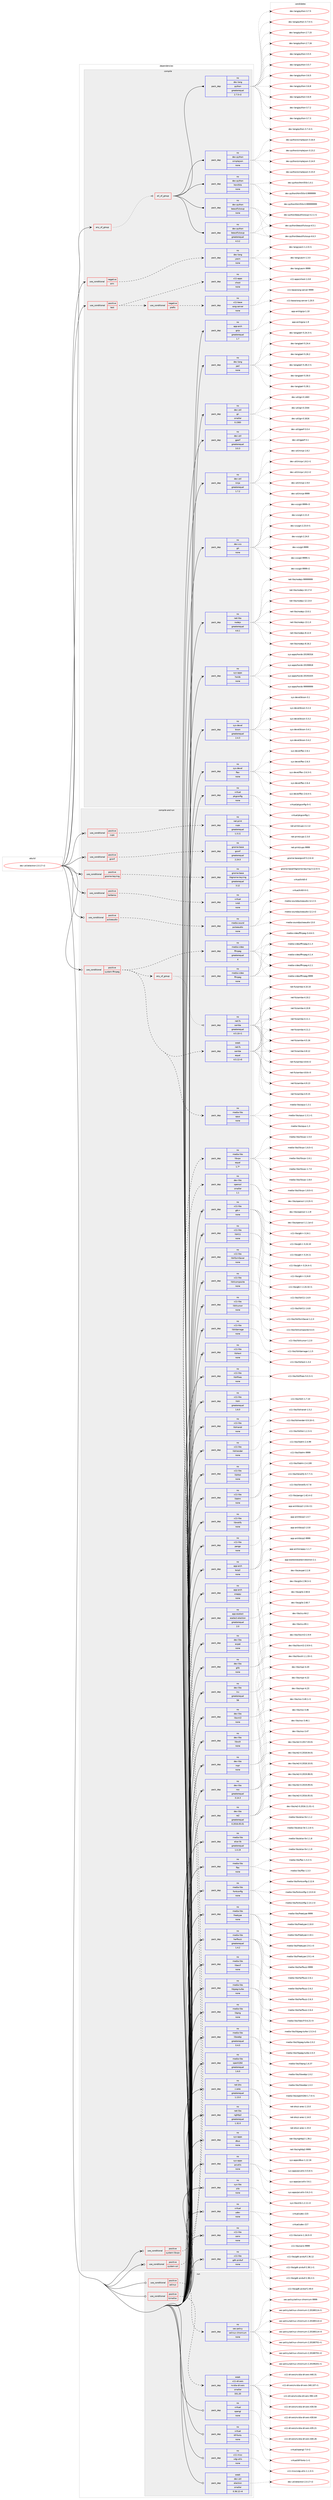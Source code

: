 digraph prolog {

# *************
# Graph options
# *************

newrank=true;
concentrate=true;
compound=true;
graph [rankdir=LR,fontname=Helvetica,fontsize=10,ranksep=1.5];#, ranksep=2.5, nodesep=0.2];
edge  [arrowhead=vee];
node  [fontname=Helvetica,fontsize=10];

# **********
# The ebuild
# **********

subgraph cluster_leftcol {
color=gray;
rank=same;
label=<<i>ebuild</i>>;
id [label="dev-util/electron-2.0.17-r2", color=red, width=4, href="../dev-util/electron-2.0.17-r2.svg"];
}

# ****************
# The dependencies
# ****************

subgraph cluster_midcol {
color=gray;
label=<<i>dependencies</i>>;
subgraph cluster_compile {
fillcolor="#eeeeee";
style=filled;
label=<<i>compile</i>>;
subgraph any11750 {
dependency728723 [label=<<TABLE BORDER="0" CELLBORDER="1" CELLSPACING="0" CELLPADDING="4"><TR><TD CELLPADDING="10">any_of_group</TD></TR></TABLE>>, shape=none, color=red];subgraph all381 {
dependency728724 [label=<<TABLE BORDER="0" CELLBORDER="1" CELLSPACING="0" CELLPADDING="4"><TR><TD CELLPADDING="10">all_of_group</TD></TR></TABLE>>, shape=none, color=red];subgraph pack533993 {
dependency728725 [label=<<TABLE BORDER="0" CELLBORDER="1" CELLSPACING="0" CELLPADDING="4" WIDTH="220"><TR><TD ROWSPAN="6" CELLPADDING="30">pack_dep</TD></TR><TR><TD WIDTH="110">no</TD></TR><TR><TD>dev-lang</TD></TR><TR><TD>python</TD></TR><TR><TD>greaterequal</TD></TR><TR><TD>2.7.5-r2</TD></TR></TABLE>>, shape=none, color=blue];
}
dependency728724:e -> dependency728725:w [weight=20,style="solid",arrowhead="inv"];
subgraph pack533994 {
dependency728726 [label=<<TABLE BORDER="0" CELLBORDER="1" CELLSPACING="0" CELLPADDING="4" WIDTH="220"><TR><TD ROWSPAN="6" CELLPADDING="30">pack_dep</TD></TR><TR><TD WIDTH="110">no</TD></TR><TR><TD>dev-python</TD></TR><TR><TD>beautifulsoup</TD></TR><TR><TD>none</TD></TR><TR><TD></TD></TR></TABLE>>, shape=none, color=blue];
}
dependency728724:e -> dependency728726:w [weight=20,style="solid",arrowhead="inv"];
subgraph pack533995 {
dependency728727 [label=<<TABLE BORDER="0" CELLBORDER="1" CELLSPACING="0" CELLPADDING="4" WIDTH="220"><TR><TD ROWSPAN="6" CELLPADDING="30">pack_dep</TD></TR><TR><TD WIDTH="110">no</TD></TR><TR><TD>dev-python</TD></TR><TR><TD>beautifulsoup</TD></TR><TR><TD>greaterequal</TD></TR><TR><TD>4.3.2</TD></TR></TABLE>>, shape=none, color=blue];
}
dependency728724:e -> dependency728727:w [weight=20,style="solid",arrowhead="inv"];
subgraph pack533996 {
dependency728728 [label=<<TABLE BORDER="0" CELLBORDER="1" CELLSPACING="0" CELLPADDING="4" WIDTH="220"><TR><TD ROWSPAN="6" CELLPADDING="30">pack_dep</TD></TR><TR><TD WIDTH="110">no</TD></TR><TR><TD>dev-python</TD></TR><TR><TD>html5lib</TD></TR><TR><TD>none</TD></TR><TR><TD></TD></TR></TABLE>>, shape=none, color=blue];
}
dependency728724:e -> dependency728728:w [weight=20,style="solid",arrowhead="inv"];
subgraph pack533997 {
dependency728729 [label=<<TABLE BORDER="0" CELLBORDER="1" CELLSPACING="0" CELLPADDING="4" WIDTH="220"><TR><TD ROWSPAN="6" CELLPADDING="30">pack_dep</TD></TR><TR><TD WIDTH="110">no</TD></TR><TR><TD>dev-python</TD></TR><TR><TD>simplejson</TD></TR><TR><TD>none</TD></TR><TR><TD></TD></TR></TABLE>>, shape=none, color=blue];
}
dependency728724:e -> dependency728729:w [weight=20,style="solid",arrowhead="inv"];
}
dependency728723:e -> dependency728724:w [weight=20,style="dotted",arrowhead="oinv"];
}
id:e -> dependency728723:w [weight=20,style="solid",arrowhead="vee"];
subgraph cond182602 {
dependency728730 [label=<<TABLE BORDER="0" CELLBORDER="1" CELLSPACING="0" CELLPADDING="4"><TR><TD ROWSPAN="3" CELLPADDING="10">use_conditional</TD></TR><TR><TD>negative</TD></TR><TR><TD>arm</TD></TR></TABLE>>, shape=none, color=red];
subgraph pack533998 {
dependency728731 [label=<<TABLE BORDER="0" CELLBORDER="1" CELLSPACING="0" CELLPADDING="4" WIDTH="220"><TR><TD ROWSPAN="6" CELLPADDING="30">pack_dep</TD></TR><TR><TD WIDTH="110">no</TD></TR><TR><TD>dev-lang</TD></TR><TR><TD>yasm</TD></TR><TR><TD>none</TD></TR><TR><TD></TD></TR></TABLE>>, shape=none, color=blue];
}
dependency728730:e -> dependency728731:w [weight=20,style="dashed",arrowhead="vee"];
}
id:e -> dependency728730:w [weight=20,style="solid",arrowhead="vee"];
subgraph cond182603 {
dependency728732 [label=<<TABLE BORDER="0" CELLBORDER="1" CELLSPACING="0" CELLPADDING="4"><TR><TD ROWSPAN="3" CELLPADDING="10">use_conditional</TD></TR><TR><TD>positive</TD></TR><TR><TD>test</TD></TR></TABLE>>, shape=none, color=red];
subgraph cond182604 {
dependency728733 [label=<<TABLE BORDER="0" CELLBORDER="1" CELLSPACING="0" CELLPADDING="4"><TR><TD ROWSPAN="3" CELLPADDING="10">use_conditional</TD></TR><TR><TD>negative</TD></TR><TR><TD>prefix</TD></TR></TABLE>>, shape=none, color=red];
subgraph pack533999 {
dependency728734 [label=<<TABLE BORDER="0" CELLBORDER="1" CELLSPACING="0" CELLPADDING="4" WIDTH="220"><TR><TD ROWSPAN="6" CELLPADDING="30">pack_dep</TD></TR><TR><TD WIDTH="110">no</TD></TR><TR><TD>x11-base</TD></TR><TR><TD>xorg-server</TD></TR><TR><TD>none</TD></TR><TR><TD></TD></TR></TABLE>>, shape=none, color=blue];
}
dependency728733:e -> dependency728734:w [weight=20,style="dashed",arrowhead="vee"];
}
dependency728732:e -> dependency728733:w [weight=20,style="dashed",arrowhead="vee"];
subgraph pack534000 {
dependency728735 [label=<<TABLE BORDER="0" CELLBORDER="1" CELLSPACING="0" CELLPADDING="4" WIDTH="220"><TR><TD ROWSPAN="6" CELLPADDING="30">pack_dep</TD></TR><TR><TD WIDTH="110">no</TD></TR><TR><TD>x11-apps</TD></TR><TR><TD>xhost</TD></TR><TR><TD>none</TD></TR><TR><TD></TD></TR></TABLE>>, shape=none, color=blue];
}
dependency728732:e -> dependency728735:w [weight=20,style="dashed",arrowhead="vee"];
}
id:e -> dependency728732:w [weight=20,style="solid",arrowhead="vee"];
subgraph pack534001 {
dependency728736 [label=<<TABLE BORDER="0" CELLBORDER="1" CELLSPACING="0" CELLPADDING="4" WIDTH="220"><TR><TD ROWSPAN="6" CELLPADDING="30">pack_dep</TD></TR><TR><TD WIDTH="110">no</TD></TR><TR><TD>app-arch</TD></TR><TR><TD>gzip</TD></TR><TR><TD>greaterequal</TD></TR><TR><TD>1.7</TD></TR></TABLE>>, shape=none, color=blue];
}
id:e -> dependency728736:w [weight=20,style="solid",arrowhead="vee"];
subgraph pack534002 {
dependency728737 [label=<<TABLE BORDER="0" CELLBORDER="1" CELLSPACING="0" CELLPADDING="4" WIDTH="220"><TR><TD ROWSPAN="6" CELLPADDING="30">pack_dep</TD></TR><TR><TD WIDTH="110">no</TD></TR><TR><TD>dev-lang</TD></TR><TR><TD>perl</TD></TR><TR><TD>none</TD></TR><TR><TD></TD></TR></TABLE>>, shape=none, color=blue];
}
id:e -> dependency728737:w [weight=20,style="solid",arrowhead="vee"];
subgraph pack534003 {
dependency728738 [label=<<TABLE BORDER="0" CELLBORDER="1" CELLSPACING="0" CELLPADDING="4" WIDTH="220"><TR><TD ROWSPAN="6" CELLPADDING="30">pack_dep</TD></TR><TR><TD WIDTH="110">no</TD></TR><TR><TD>dev-util</TD></TR><TR><TD>gn</TD></TR><TR><TD>smaller</TD></TR><TR><TD>0.1583</TD></TR></TABLE>>, shape=none, color=blue];
}
id:e -> dependency728738:w [weight=20,style="solid",arrowhead="vee"];
subgraph pack534004 {
dependency728739 [label=<<TABLE BORDER="0" CELLBORDER="1" CELLSPACING="0" CELLPADDING="4" WIDTH="220"><TR><TD ROWSPAN="6" CELLPADDING="30">pack_dep</TD></TR><TR><TD WIDTH="110">no</TD></TR><TR><TD>dev-util</TD></TR><TR><TD>gperf</TD></TR><TR><TD>greaterequal</TD></TR><TR><TD>3.0.3</TD></TR></TABLE>>, shape=none, color=blue];
}
id:e -> dependency728739:w [weight=20,style="solid",arrowhead="vee"];
subgraph pack534005 {
dependency728740 [label=<<TABLE BORDER="0" CELLBORDER="1" CELLSPACING="0" CELLPADDING="4" WIDTH="220"><TR><TD ROWSPAN="6" CELLPADDING="30">pack_dep</TD></TR><TR><TD WIDTH="110">no</TD></TR><TR><TD>dev-util</TD></TR><TR><TD>ninja</TD></TR><TR><TD>greaterequal</TD></TR><TR><TD>1.7.2</TD></TR></TABLE>>, shape=none, color=blue];
}
id:e -> dependency728740:w [weight=20,style="solid",arrowhead="vee"];
subgraph pack534006 {
dependency728741 [label=<<TABLE BORDER="0" CELLBORDER="1" CELLSPACING="0" CELLPADDING="4" WIDTH="220"><TR><TD ROWSPAN="6" CELLPADDING="30">pack_dep</TD></TR><TR><TD WIDTH="110">no</TD></TR><TR><TD>dev-vcs</TD></TR><TR><TD>git</TD></TR><TR><TD>none</TD></TR><TR><TD></TD></TR></TABLE>>, shape=none, color=blue];
}
id:e -> dependency728741:w [weight=20,style="solid",arrowhead="vee"];
subgraph pack534007 {
dependency728742 [label=<<TABLE BORDER="0" CELLBORDER="1" CELLSPACING="0" CELLPADDING="4" WIDTH="220"><TR><TD ROWSPAN="6" CELLPADDING="30">pack_dep</TD></TR><TR><TD WIDTH="110">no</TD></TR><TR><TD>net-libs</TD></TR><TR><TD>nodejs</TD></TR><TR><TD>greaterequal</TD></TR><TR><TD>4.6.1</TD></TR></TABLE>>, shape=none, color=blue];
}
id:e -> dependency728742:w [weight=20,style="solid",arrowhead="vee"];
subgraph pack534008 {
dependency728743 [label=<<TABLE BORDER="0" CELLBORDER="1" CELLSPACING="0" CELLPADDING="4" WIDTH="220"><TR><TD ROWSPAN="6" CELLPADDING="30">pack_dep</TD></TR><TR><TD WIDTH="110">no</TD></TR><TR><TD>sys-apps</TD></TR><TR><TD>hwids</TD></TR><TR><TD>none</TD></TR><TR><TD></TD></TR></TABLE>>, shape=none, color=blue];
}
id:e -> dependency728743:w [weight=20,style="solid",arrowhead="vee"];
subgraph pack534009 {
dependency728744 [label=<<TABLE BORDER="0" CELLBORDER="1" CELLSPACING="0" CELLPADDING="4" WIDTH="220"><TR><TD ROWSPAN="6" CELLPADDING="30">pack_dep</TD></TR><TR><TD WIDTH="110">no</TD></TR><TR><TD>sys-devel</TD></TR><TR><TD>bison</TD></TR><TR><TD>greaterequal</TD></TR><TR><TD>2.4.3</TD></TR></TABLE>>, shape=none, color=blue];
}
id:e -> dependency728744:w [weight=20,style="solid",arrowhead="vee"];
subgraph pack534010 {
dependency728745 [label=<<TABLE BORDER="0" CELLBORDER="1" CELLSPACING="0" CELLPADDING="4" WIDTH="220"><TR><TD ROWSPAN="6" CELLPADDING="30">pack_dep</TD></TR><TR><TD WIDTH="110">no</TD></TR><TR><TD>sys-devel</TD></TR><TR><TD>flex</TD></TR><TR><TD>none</TD></TR><TR><TD></TD></TR></TABLE>>, shape=none, color=blue];
}
id:e -> dependency728745:w [weight=20,style="solid",arrowhead="vee"];
subgraph pack534011 {
dependency728746 [label=<<TABLE BORDER="0" CELLBORDER="1" CELLSPACING="0" CELLPADDING="4" WIDTH="220"><TR><TD ROWSPAN="6" CELLPADDING="30">pack_dep</TD></TR><TR><TD WIDTH="110">no</TD></TR><TR><TD>virtual</TD></TR><TR><TD>pkgconfig</TD></TR><TR><TD>none</TD></TR><TR><TD></TD></TR></TABLE>>, shape=none, color=blue];
}
id:e -> dependency728746:w [weight=20,style="solid",arrowhead="vee"];
}
subgraph cluster_compileandrun {
fillcolor="#eeeeee";
style=filled;
label=<<i>compile and run</i>>;
subgraph cond182605 {
dependency728747 [label=<<TABLE BORDER="0" CELLBORDER="1" CELLSPACING="0" CELLPADDING="4"><TR><TD ROWSPAN="3" CELLPADDING="10">use_conditional</TD></TR><TR><TD>positive</TD></TR><TR><TD>cups</TD></TR></TABLE>>, shape=none, color=red];
subgraph pack534012 {
dependency728748 [label=<<TABLE BORDER="0" CELLBORDER="1" CELLSPACING="0" CELLPADDING="4" WIDTH="220"><TR><TD ROWSPAN="6" CELLPADDING="30">pack_dep</TD></TR><TR><TD WIDTH="110">no</TD></TR><TR><TD>net-print</TD></TR><TR><TD>cups</TD></TR><TR><TD>greaterequal</TD></TR><TR><TD>1.3.11</TD></TR></TABLE>>, shape=none, color=blue];
}
dependency728747:e -> dependency728748:w [weight=20,style="dashed",arrowhead="vee"];
}
id:e -> dependency728747:w [weight=20,style="solid",arrowhead="odotvee"];
subgraph cond182606 {
dependency728749 [label=<<TABLE BORDER="0" CELLBORDER="1" CELLSPACING="0" CELLPADDING="4"><TR><TD ROWSPAN="3" CELLPADDING="10">use_conditional</TD></TR><TR><TD>positive</TD></TR><TR><TD>gconf</TD></TR></TABLE>>, shape=none, color=red];
subgraph pack534013 {
dependency728750 [label=<<TABLE BORDER="0" CELLBORDER="1" CELLSPACING="0" CELLPADDING="4" WIDTH="220"><TR><TD ROWSPAN="6" CELLPADDING="30">pack_dep</TD></TR><TR><TD WIDTH="110">no</TD></TR><TR><TD>gnome-base</TD></TR><TR><TD>gconf</TD></TR><TR><TD>greaterequal</TD></TR><TR><TD>2.24.0</TD></TR></TABLE>>, shape=none, color=blue];
}
dependency728749:e -> dependency728750:w [weight=20,style="dashed",arrowhead="vee"];
}
id:e -> dependency728749:w [weight=20,style="solid",arrowhead="odotvee"];
subgraph cond182607 {
dependency728751 [label=<<TABLE BORDER="0" CELLBORDER="1" CELLSPACING="0" CELLPADDING="4"><TR><TD ROWSPAN="3" CELLPADDING="10">use_conditional</TD></TR><TR><TD>positive</TD></TR><TR><TD>gnome-keyring</TD></TR></TABLE>>, shape=none, color=red];
subgraph pack534014 {
dependency728752 [label=<<TABLE BORDER="0" CELLBORDER="1" CELLSPACING="0" CELLPADDING="4" WIDTH="220"><TR><TD ROWSPAN="6" CELLPADDING="30">pack_dep</TD></TR><TR><TD WIDTH="110">no</TD></TR><TR><TD>gnome-base</TD></TR><TR><TD>libgnome-keyring</TD></TR><TR><TD>greaterequal</TD></TR><TR><TD>3.12</TD></TR></TABLE>>, shape=none, color=blue];
}
dependency728751:e -> dependency728752:w [weight=20,style="dashed",arrowhead="vee"];
}
id:e -> dependency728751:w [weight=20,style="solid",arrowhead="odotvee"];
subgraph cond182608 {
dependency728753 [label=<<TABLE BORDER="0" CELLBORDER="1" CELLSPACING="0" CELLPADDING="4"><TR><TD ROWSPAN="3" CELLPADDING="10">use_conditional</TD></TR><TR><TD>positive</TD></TR><TR><TD>kerberos</TD></TR></TABLE>>, shape=none, color=red];
subgraph pack534015 {
dependency728754 [label=<<TABLE BORDER="0" CELLBORDER="1" CELLSPACING="0" CELLPADDING="4" WIDTH="220"><TR><TD ROWSPAN="6" CELLPADDING="30">pack_dep</TD></TR><TR><TD WIDTH="110">no</TD></TR><TR><TD>virtual</TD></TR><TR><TD>krb5</TD></TR><TR><TD>none</TD></TR><TR><TD></TD></TR></TABLE>>, shape=none, color=blue];
}
dependency728753:e -> dependency728754:w [weight=20,style="dashed",arrowhead="vee"];
}
id:e -> dependency728753:w [weight=20,style="solid",arrowhead="odotvee"];
subgraph cond182609 {
dependency728755 [label=<<TABLE BORDER="0" CELLBORDER="1" CELLSPACING="0" CELLPADDING="4"><TR><TD ROWSPAN="3" CELLPADDING="10">use_conditional</TD></TR><TR><TD>positive</TD></TR><TR><TD>pulseaudio</TD></TR></TABLE>>, shape=none, color=red];
subgraph pack534016 {
dependency728756 [label=<<TABLE BORDER="0" CELLBORDER="1" CELLSPACING="0" CELLPADDING="4" WIDTH="220"><TR><TD ROWSPAN="6" CELLPADDING="30">pack_dep</TD></TR><TR><TD WIDTH="110">no</TD></TR><TR><TD>media-sound</TD></TR><TR><TD>pulseaudio</TD></TR><TR><TD>none</TD></TR><TR><TD></TD></TR></TABLE>>, shape=none, color=blue];
}
dependency728755:e -> dependency728756:w [weight=20,style="dashed",arrowhead="vee"];
}
id:e -> dependency728755:w [weight=20,style="solid",arrowhead="odotvee"];
subgraph cond182610 {
dependency728757 [label=<<TABLE BORDER="0" CELLBORDER="1" CELLSPACING="0" CELLPADDING="4"><TR><TD ROWSPAN="3" CELLPADDING="10">use_conditional</TD></TR><TR><TD>positive</TD></TR><TR><TD>system-ffmpeg</TD></TR></TABLE>>, shape=none, color=red];
subgraph pack534017 {
dependency728758 [label=<<TABLE BORDER="0" CELLBORDER="1" CELLSPACING="0" CELLPADDING="4" WIDTH="220"><TR><TD ROWSPAN="6" CELLPADDING="30">pack_dep</TD></TR><TR><TD WIDTH="110">no</TD></TR><TR><TD>media-video</TD></TR><TR><TD>ffmpeg</TD></TR><TR><TD>greaterequal</TD></TR><TR><TD>4</TD></TR></TABLE>>, shape=none, color=blue];
}
dependency728757:e -> dependency728758:w [weight=20,style="dashed",arrowhead="vee"];
subgraph any11751 {
dependency728759 [label=<<TABLE BORDER="0" CELLBORDER="1" CELLSPACING="0" CELLPADDING="4"><TR><TD CELLPADDING="10">any_of_group</TD></TR></TABLE>>, shape=none, color=red];subgraph pack534018 {
dependency728760 [label=<<TABLE BORDER="0" CELLBORDER="1" CELLSPACING="0" CELLPADDING="4" WIDTH="220"><TR><TD ROWSPAN="6" CELLPADDING="30">pack_dep</TD></TR><TR><TD WIDTH="110">no</TD></TR><TR><TD>media-video</TD></TR><TR><TD>ffmpeg</TD></TR><TR><TD>none</TD></TR><TR><TD></TD></TR></TABLE>>, shape=none, color=blue];
}
dependency728759:e -> dependency728760:w [weight=20,style="dotted",arrowhead="oinv"];
subgraph pack534019 {
dependency728761 [label=<<TABLE BORDER="0" CELLBORDER="1" CELLSPACING="0" CELLPADDING="4" WIDTH="220"><TR><TD ROWSPAN="6" CELLPADDING="30">pack_dep</TD></TR><TR><TD WIDTH="110">no</TD></TR><TR><TD>net-fs</TD></TR><TR><TD>samba</TD></TR><TR><TD>greaterequal</TD></TR><TR><TD>4.5.10-r1</TD></TR></TABLE>>, shape=none, color=blue];
}
dependency728759:e -> dependency728761:w [weight=20,style="dotted",arrowhead="oinv"];
}
dependency728757:e -> dependency728759:w [weight=20,style="dashed",arrowhead="vee"];
subgraph pack534020 {
dependency728762 [label=<<TABLE BORDER="0" CELLBORDER="1" CELLSPACING="0" CELLPADDING="4" WIDTH="220"><TR><TD ROWSPAN="6" CELLPADDING="30">pack_dep</TD></TR><TR><TD WIDTH="110">weak</TD></TR><TR><TD>net-fs</TD></TR><TR><TD>samba</TD></TR><TR><TD>equal</TD></TR><TR><TD>4.5.12-r0</TD></TR></TABLE>>, shape=none, color=blue];
}
dependency728757:e -> dependency728762:w [weight=20,style="dashed",arrowhead="vee"];
subgraph pack534021 {
dependency728763 [label=<<TABLE BORDER="0" CELLBORDER="1" CELLSPACING="0" CELLPADDING="4" WIDTH="220"><TR><TD ROWSPAN="6" CELLPADDING="30">pack_dep</TD></TR><TR><TD WIDTH="110">no</TD></TR><TR><TD>media-libs</TD></TR><TR><TD>opus</TD></TR><TR><TD>none</TD></TR><TR><TD></TD></TR></TABLE>>, shape=none, color=blue];
}
dependency728757:e -> dependency728763:w [weight=20,style="dashed",arrowhead="vee"];
}
id:e -> dependency728757:w [weight=20,style="solid",arrowhead="odotvee"];
subgraph cond182611 {
dependency728764 [label=<<TABLE BORDER="0" CELLBORDER="1" CELLSPACING="0" CELLPADDING="4"><TR><TD ROWSPAN="3" CELLPADDING="10">use_conditional</TD></TR><TR><TD>positive</TD></TR><TR><TD>system-libvpx</TD></TR></TABLE>>, shape=none, color=red];
subgraph pack534022 {
dependency728765 [label=<<TABLE BORDER="0" CELLBORDER="1" CELLSPACING="0" CELLPADDING="4" WIDTH="220"><TR><TD ROWSPAN="6" CELLPADDING="30">pack_dep</TD></TR><TR><TD WIDTH="110">no</TD></TR><TR><TD>media-libs</TD></TR><TR><TD>libvpx</TD></TR><TR><TD>equal</TD></TR><TR><TD>1.7*</TD></TR></TABLE>>, shape=none, color=blue];
}
dependency728764:e -> dependency728765:w [weight=20,style="dashed",arrowhead="vee"];
}
id:e -> dependency728764:w [weight=20,style="solid",arrowhead="odotvee"];
subgraph cond182612 {
dependency728766 [label=<<TABLE BORDER="0" CELLBORDER="1" CELLSPACING="0" CELLPADDING="4"><TR><TD ROWSPAN="3" CELLPADDING="10">use_conditional</TD></TR><TR><TD>positive</TD></TR><TR><TD>system-ssl</TD></TR></TABLE>>, shape=none, color=red];
subgraph pack534023 {
dependency728767 [label=<<TABLE BORDER="0" CELLBORDER="1" CELLSPACING="0" CELLPADDING="4" WIDTH="220"><TR><TD ROWSPAN="6" CELLPADDING="30">pack_dep</TD></TR><TR><TD WIDTH="110">no</TD></TR><TR><TD>dev-libs</TD></TR><TR><TD>openssl</TD></TR><TR><TD>smaller</TD></TR><TR><TD>1.1</TD></TR></TABLE>>, shape=none, color=blue];
}
dependency728766:e -> dependency728767:w [weight=20,style="dashed",arrowhead="vee"];
}
id:e -> dependency728766:w [weight=20,style="solid",arrowhead="odotvee"];
subgraph pack534024 {
dependency728768 [label=<<TABLE BORDER="0" CELLBORDER="1" CELLSPACING="0" CELLPADDING="4" WIDTH="220"><TR><TD ROWSPAN="6" CELLPADDING="30">pack_dep</TD></TR><TR><TD WIDTH="110">no</TD></TR><TR><TD>app-arch</TD></TR><TR><TD>bzip2</TD></TR><TR><TD>none</TD></TR><TR><TD></TD></TR></TABLE>>, shape=none, color=blue];
}
id:e -> dependency728768:w [weight=20,style="solid",arrowhead="odotvee"];
subgraph pack534025 {
dependency728769 [label=<<TABLE BORDER="0" CELLBORDER="1" CELLSPACING="0" CELLPADDING="4" WIDTH="220"><TR><TD ROWSPAN="6" CELLPADDING="30">pack_dep</TD></TR><TR><TD WIDTH="110">no</TD></TR><TR><TD>app-arch</TD></TR><TR><TD>snappy</TD></TR><TR><TD>none</TD></TR><TR><TD></TD></TR></TABLE>>, shape=none, color=blue];
}
id:e -> dependency728769:w [weight=20,style="solid",arrowhead="odotvee"];
subgraph pack534026 {
dependency728770 [label=<<TABLE BORDER="0" CELLBORDER="1" CELLSPACING="0" CELLPADDING="4" WIDTH="220"><TR><TD ROWSPAN="6" CELLPADDING="30">pack_dep</TD></TR><TR><TD WIDTH="110">no</TD></TR><TR><TD>app-eselect</TD></TR><TR><TD>eselect-electron</TD></TR><TR><TD>greaterequal</TD></TR><TR><TD>2.0</TD></TR></TABLE>>, shape=none, color=blue];
}
id:e -> dependency728770:w [weight=20,style="solid",arrowhead="odotvee"];
subgraph pack534027 {
dependency728771 [label=<<TABLE BORDER="0" CELLBORDER="1" CELLSPACING="0" CELLPADDING="4" WIDTH="220"><TR><TD ROWSPAN="6" CELLPADDING="30">pack_dep</TD></TR><TR><TD WIDTH="110">no</TD></TR><TR><TD>dev-libs</TD></TR><TR><TD>expat</TD></TR><TR><TD>none</TD></TR><TR><TD></TD></TR></TABLE>>, shape=none, color=blue];
}
id:e -> dependency728771:w [weight=20,style="solid",arrowhead="odotvee"];
subgraph pack534028 {
dependency728772 [label=<<TABLE BORDER="0" CELLBORDER="1" CELLSPACING="0" CELLPADDING="4" WIDTH="220"><TR><TD ROWSPAN="6" CELLPADDING="30">pack_dep</TD></TR><TR><TD WIDTH="110">no</TD></TR><TR><TD>dev-libs</TD></TR><TR><TD>glib</TD></TR><TR><TD>none</TD></TR><TR><TD></TD></TR></TABLE>>, shape=none, color=blue];
}
id:e -> dependency728772:w [weight=20,style="solid",arrowhead="odotvee"];
subgraph pack534029 {
dependency728773 [label=<<TABLE BORDER="0" CELLBORDER="1" CELLSPACING="0" CELLPADDING="4" WIDTH="220"><TR><TD ROWSPAN="6" CELLPADDING="30">pack_dep</TD></TR><TR><TD WIDTH="110">no</TD></TR><TR><TD>dev-libs</TD></TR><TR><TD>icu</TD></TR><TR><TD>greaterequal</TD></TR><TR><TD>58</TD></TR></TABLE>>, shape=none, color=blue];
}
id:e -> dependency728773:w [weight=20,style="solid",arrowhead="odotvee"];
subgraph pack534030 {
dependency728774 [label=<<TABLE BORDER="0" CELLBORDER="1" CELLSPACING="0" CELLPADDING="4" WIDTH="220"><TR><TD ROWSPAN="6" CELLPADDING="30">pack_dep</TD></TR><TR><TD WIDTH="110">no</TD></TR><TR><TD>dev-libs</TD></TR><TR><TD>libxml2</TD></TR><TR><TD>none</TD></TR><TR><TD></TD></TR></TABLE>>, shape=none, color=blue];
}
id:e -> dependency728774:w [weight=20,style="solid",arrowhead="odotvee"];
subgraph pack534031 {
dependency728775 [label=<<TABLE BORDER="0" CELLBORDER="1" CELLSPACING="0" CELLPADDING="4" WIDTH="220"><TR><TD ROWSPAN="6" CELLPADDING="30">pack_dep</TD></TR><TR><TD WIDTH="110">no</TD></TR><TR><TD>dev-libs</TD></TR><TR><TD>libxslt</TD></TR><TR><TD>none</TD></TR><TR><TD></TD></TR></TABLE>>, shape=none, color=blue];
}
id:e -> dependency728775:w [weight=20,style="solid",arrowhead="odotvee"];
subgraph pack534032 {
dependency728776 [label=<<TABLE BORDER="0" CELLBORDER="1" CELLSPACING="0" CELLPADDING="4" WIDTH="220"><TR><TD ROWSPAN="6" CELLPADDING="30">pack_dep</TD></TR><TR><TD WIDTH="110">no</TD></TR><TR><TD>dev-libs</TD></TR><TR><TD>nspr</TD></TR><TR><TD>none</TD></TR><TR><TD></TD></TR></TABLE>>, shape=none, color=blue];
}
id:e -> dependency728776:w [weight=20,style="solid",arrowhead="odotvee"];
subgraph pack534033 {
dependency728777 [label=<<TABLE BORDER="0" CELLBORDER="1" CELLSPACING="0" CELLPADDING="4" WIDTH="220"><TR><TD ROWSPAN="6" CELLPADDING="30">pack_dep</TD></TR><TR><TD WIDTH="110">no</TD></TR><TR><TD>dev-libs</TD></TR><TR><TD>nss</TD></TR><TR><TD>greaterequal</TD></TR><TR><TD>3.14.3</TD></TR></TABLE>>, shape=none, color=blue];
}
id:e -> dependency728777:w [weight=20,style="solid",arrowhead="odotvee"];
subgraph pack534034 {
dependency728778 [label=<<TABLE BORDER="0" CELLBORDER="1" CELLSPACING="0" CELLPADDING="4" WIDTH="220"><TR><TD ROWSPAN="6" CELLPADDING="30">pack_dep</TD></TR><TR><TD WIDTH="110">no</TD></TR><TR><TD>dev-libs</TD></TR><TR><TD>re2</TD></TR><TR><TD>greaterequal</TD></TR><TR><TD>0.2016.05.01</TD></TR></TABLE>>, shape=none, color=blue];
}
id:e -> dependency728778:w [weight=20,style="solid",arrowhead="odotvee"];
subgraph pack534035 {
dependency728779 [label=<<TABLE BORDER="0" CELLBORDER="1" CELLSPACING="0" CELLPADDING="4" WIDTH="220"><TR><TD ROWSPAN="6" CELLPADDING="30">pack_dep</TD></TR><TR><TD WIDTH="110">no</TD></TR><TR><TD>media-libs</TD></TR><TR><TD>alsa-lib</TD></TR><TR><TD>greaterequal</TD></TR><TR><TD>1.0.19</TD></TR></TABLE>>, shape=none, color=blue];
}
id:e -> dependency728779:w [weight=20,style="solid",arrowhead="odotvee"];
subgraph pack534036 {
dependency728780 [label=<<TABLE BORDER="0" CELLBORDER="1" CELLSPACING="0" CELLPADDING="4" WIDTH="220"><TR><TD ROWSPAN="6" CELLPADDING="30">pack_dep</TD></TR><TR><TD WIDTH="110">no</TD></TR><TR><TD>media-libs</TD></TR><TR><TD>flac</TD></TR><TR><TD>none</TD></TR><TR><TD></TD></TR></TABLE>>, shape=none, color=blue];
}
id:e -> dependency728780:w [weight=20,style="solid",arrowhead="odotvee"];
subgraph pack534037 {
dependency728781 [label=<<TABLE BORDER="0" CELLBORDER="1" CELLSPACING="0" CELLPADDING="4" WIDTH="220"><TR><TD ROWSPAN="6" CELLPADDING="30">pack_dep</TD></TR><TR><TD WIDTH="110">no</TD></TR><TR><TD>media-libs</TD></TR><TR><TD>fontconfig</TD></TR><TR><TD>none</TD></TR><TR><TD></TD></TR></TABLE>>, shape=none, color=blue];
}
id:e -> dependency728781:w [weight=20,style="solid",arrowhead="odotvee"];
subgraph pack534038 {
dependency728782 [label=<<TABLE BORDER="0" CELLBORDER="1" CELLSPACING="0" CELLPADDING="4" WIDTH="220"><TR><TD ROWSPAN="6" CELLPADDING="30">pack_dep</TD></TR><TR><TD WIDTH="110">no</TD></TR><TR><TD>media-libs</TD></TR><TR><TD>freetype</TD></TR><TR><TD>none</TD></TR><TR><TD></TD></TR></TABLE>>, shape=none, color=blue];
}
id:e -> dependency728782:w [weight=20,style="solid",arrowhead="odotvee"];
subgraph pack534039 {
dependency728783 [label=<<TABLE BORDER="0" CELLBORDER="1" CELLSPACING="0" CELLPADDING="4" WIDTH="220"><TR><TD ROWSPAN="6" CELLPADDING="30">pack_dep</TD></TR><TR><TD WIDTH="110">no</TD></TR><TR><TD>media-libs</TD></TR><TR><TD>harfbuzz</TD></TR><TR><TD>greaterequal</TD></TR><TR><TD>1.4.2</TD></TR></TABLE>>, shape=none, color=blue];
}
id:e -> dependency728783:w [weight=20,style="solid",arrowhead="odotvee"];
subgraph pack534040 {
dependency728784 [label=<<TABLE BORDER="0" CELLBORDER="1" CELLSPACING="0" CELLPADDING="4" WIDTH="220"><TR><TD ROWSPAN="6" CELLPADDING="30">pack_dep</TD></TR><TR><TD WIDTH="110">no</TD></TR><TR><TD>media-libs</TD></TR><TR><TD>libexif</TD></TR><TR><TD>none</TD></TR><TR><TD></TD></TR></TABLE>>, shape=none, color=blue];
}
id:e -> dependency728784:w [weight=20,style="solid",arrowhead="odotvee"];
subgraph pack534041 {
dependency728785 [label=<<TABLE BORDER="0" CELLBORDER="1" CELLSPACING="0" CELLPADDING="4" WIDTH="220"><TR><TD ROWSPAN="6" CELLPADDING="30">pack_dep</TD></TR><TR><TD WIDTH="110">no</TD></TR><TR><TD>media-libs</TD></TR><TR><TD>libjpeg-turbo</TD></TR><TR><TD>none</TD></TR><TR><TD></TD></TR></TABLE>>, shape=none, color=blue];
}
id:e -> dependency728785:w [weight=20,style="solid",arrowhead="odotvee"];
subgraph pack534042 {
dependency728786 [label=<<TABLE BORDER="0" CELLBORDER="1" CELLSPACING="0" CELLPADDING="4" WIDTH="220"><TR><TD ROWSPAN="6" CELLPADDING="30">pack_dep</TD></TR><TR><TD WIDTH="110">no</TD></TR><TR><TD>media-libs</TD></TR><TR><TD>libpng</TD></TR><TR><TD>none</TD></TR><TR><TD></TD></TR></TABLE>>, shape=none, color=blue];
}
id:e -> dependency728786:w [weight=20,style="solid",arrowhead="odotvee"];
subgraph pack534043 {
dependency728787 [label=<<TABLE BORDER="0" CELLBORDER="1" CELLSPACING="0" CELLPADDING="4" WIDTH="220"><TR><TD ROWSPAN="6" CELLPADDING="30">pack_dep</TD></TR><TR><TD WIDTH="110">no</TD></TR><TR><TD>media-libs</TD></TR><TR><TD>libwebp</TD></TR><TR><TD>greaterequal</TD></TR><TR><TD>0.4.0</TD></TR></TABLE>>, shape=none, color=blue];
}
id:e -> dependency728787:w [weight=20,style="solid",arrowhead="odotvee"];
subgraph pack534044 {
dependency728788 [label=<<TABLE BORDER="0" CELLBORDER="1" CELLSPACING="0" CELLPADDING="4" WIDTH="220"><TR><TD ROWSPAN="6" CELLPADDING="30">pack_dep</TD></TR><TR><TD WIDTH="110">no</TD></TR><TR><TD>media-libs</TD></TR><TR><TD>openh264</TD></TR><TR><TD>greaterequal</TD></TR><TR><TD>1.6.0</TD></TR></TABLE>>, shape=none, color=blue];
}
id:e -> dependency728788:w [weight=20,style="solid",arrowhead="odotvee"];
subgraph pack534045 {
dependency728789 [label=<<TABLE BORDER="0" CELLBORDER="1" CELLSPACING="0" CELLPADDING="4" WIDTH="220"><TR><TD ROWSPAN="6" CELLPADDING="30">pack_dep</TD></TR><TR><TD WIDTH="110">no</TD></TR><TR><TD>net-dns</TD></TR><TR><TD>c-ares</TD></TR><TR><TD>greaterequal</TD></TR><TR><TD>1.13.0</TD></TR></TABLE>>, shape=none, color=blue];
}
id:e -> dependency728789:w [weight=20,style="solid",arrowhead="odotvee"];
subgraph pack534046 {
dependency728790 [label=<<TABLE BORDER="0" CELLBORDER="1" CELLSPACING="0" CELLPADDING="4" WIDTH="220"><TR><TD ROWSPAN="6" CELLPADDING="30">pack_dep</TD></TR><TR><TD WIDTH="110">no</TD></TR><TR><TD>net-libs</TD></TR><TR><TD>nghttp2</TD></TR><TR><TD>greaterequal</TD></TR><TR><TD>1.32.0</TD></TR></TABLE>>, shape=none, color=blue];
}
id:e -> dependency728790:w [weight=20,style="solid",arrowhead="odotvee"];
subgraph pack534047 {
dependency728791 [label=<<TABLE BORDER="0" CELLBORDER="1" CELLSPACING="0" CELLPADDING="4" WIDTH="220"><TR><TD ROWSPAN="6" CELLPADDING="30">pack_dep</TD></TR><TR><TD WIDTH="110">no</TD></TR><TR><TD>sys-apps</TD></TR><TR><TD>dbus</TD></TR><TR><TD>none</TD></TR><TR><TD></TD></TR></TABLE>>, shape=none, color=blue];
}
id:e -> dependency728791:w [weight=20,style="solid",arrowhead="odotvee"];
subgraph pack534048 {
dependency728792 [label=<<TABLE BORDER="0" CELLBORDER="1" CELLSPACING="0" CELLPADDING="4" WIDTH="220"><TR><TD ROWSPAN="6" CELLPADDING="30">pack_dep</TD></TR><TR><TD WIDTH="110">no</TD></TR><TR><TD>sys-apps</TD></TR><TR><TD>pciutils</TD></TR><TR><TD>none</TD></TR><TR><TD></TD></TR></TABLE>>, shape=none, color=blue];
}
id:e -> dependency728792:w [weight=20,style="solid",arrowhead="odotvee"];
subgraph pack534049 {
dependency728793 [label=<<TABLE BORDER="0" CELLBORDER="1" CELLSPACING="0" CELLPADDING="4" WIDTH="220"><TR><TD ROWSPAN="6" CELLPADDING="30">pack_dep</TD></TR><TR><TD WIDTH="110">no</TD></TR><TR><TD>sys-libs</TD></TR><TR><TD>zlib</TD></TR><TR><TD>none</TD></TR><TR><TD></TD></TR></TABLE>>, shape=none, color=blue];
}
id:e -> dependency728793:w [weight=20,style="solid",arrowhead="odotvee"];
subgraph pack534050 {
dependency728794 [label=<<TABLE BORDER="0" CELLBORDER="1" CELLSPACING="0" CELLPADDING="4" WIDTH="220"><TR><TD ROWSPAN="6" CELLPADDING="30">pack_dep</TD></TR><TR><TD WIDTH="110">no</TD></TR><TR><TD>virtual</TD></TR><TR><TD>udev</TD></TR><TR><TD>none</TD></TR><TR><TD></TD></TR></TABLE>>, shape=none, color=blue];
}
id:e -> dependency728794:w [weight=20,style="solid",arrowhead="odotvee"];
subgraph pack534051 {
dependency728795 [label=<<TABLE BORDER="0" CELLBORDER="1" CELLSPACING="0" CELLPADDING="4" WIDTH="220"><TR><TD ROWSPAN="6" CELLPADDING="30">pack_dep</TD></TR><TR><TD WIDTH="110">no</TD></TR><TR><TD>x11-libs</TD></TR><TR><TD>cairo</TD></TR><TR><TD>none</TD></TR><TR><TD></TD></TR></TABLE>>, shape=none, color=blue];
}
id:e -> dependency728795:w [weight=20,style="solid",arrowhead="odotvee"];
subgraph pack534052 {
dependency728796 [label=<<TABLE BORDER="0" CELLBORDER="1" CELLSPACING="0" CELLPADDING="4" WIDTH="220"><TR><TD ROWSPAN="6" CELLPADDING="30">pack_dep</TD></TR><TR><TD WIDTH="110">no</TD></TR><TR><TD>x11-libs</TD></TR><TR><TD>gdk-pixbuf</TD></TR><TR><TD>none</TD></TR><TR><TD></TD></TR></TABLE>>, shape=none, color=blue];
}
id:e -> dependency728796:w [weight=20,style="solid",arrowhead="odotvee"];
subgraph pack534053 {
dependency728797 [label=<<TABLE BORDER="0" CELLBORDER="1" CELLSPACING="0" CELLPADDING="4" WIDTH="220"><TR><TD ROWSPAN="6" CELLPADDING="30">pack_dep</TD></TR><TR><TD WIDTH="110">no</TD></TR><TR><TD>x11-libs</TD></TR><TR><TD>gtk+</TD></TR><TR><TD>none</TD></TR><TR><TD></TD></TR></TABLE>>, shape=none, color=blue];
}
id:e -> dependency728797:w [weight=20,style="solid",arrowhead="odotvee"];
subgraph pack534054 {
dependency728798 [label=<<TABLE BORDER="0" CELLBORDER="1" CELLSPACING="0" CELLPADDING="4" WIDTH="220"><TR><TD ROWSPAN="6" CELLPADDING="30">pack_dep</TD></TR><TR><TD WIDTH="110">no</TD></TR><TR><TD>x11-libs</TD></TR><TR><TD>libX11</TD></TR><TR><TD>none</TD></TR><TR><TD></TD></TR></TABLE>>, shape=none, color=blue];
}
id:e -> dependency728798:w [weight=20,style="solid",arrowhead="odotvee"];
subgraph pack534055 {
dependency728799 [label=<<TABLE BORDER="0" CELLBORDER="1" CELLSPACING="0" CELLPADDING="4" WIDTH="220"><TR><TD ROWSPAN="6" CELLPADDING="30">pack_dep</TD></TR><TR><TD WIDTH="110">no</TD></TR><TR><TD>x11-libs</TD></TR><TR><TD>libXScrnSaver</TD></TR><TR><TD>none</TD></TR><TR><TD></TD></TR></TABLE>>, shape=none, color=blue];
}
id:e -> dependency728799:w [weight=20,style="solid",arrowhead="odotvee"];
subgraph pack534056 {
dependency728800 [label=<<TABLE BORDER="0" CELLBORDER="1" CELLSPACING="0" CELLPADDING="4" WIDTH="220"><TR><TD ROWSPAN="6" CELLPADDING="30">pack_dep</TD></TR><TR><TD WIDTH="110">no</TD></TR><TR><TD>x11-libs</TD></TR><TR><TD>libXcomposite</TD></TR><TR><TD>none</TD></TR><TR><TD></TD></TR></TABLE>>, shape=none, color=blue];
}
id:e -> dependency728800:w [weight=20,style="solid",arrowhead="odotvee"];
subgraph pack534057 {
dependency728801 [label=<<TABLE BORDER="0" CELLBORDER="1" CELLSPACING="0" CELLPADDING="4" WIDTH="220"><TR><TD ROWSPAN="6" CELLPADDING="30">pack_dep</TD></TR><TR><TD WIDTH="110">no</TD></TR><TR><TD>x11-libs</TD></TR><TR><TD>libXcursor</TD></TR><TR><TD>none</TD></TR><TR><TD></TD></TR></TABLE>>, shape=none, color=blue];
}
id:e -> dependency728801:w [weight=20,style="solid",arrowhead="odotvee"];
subgraph pack534058 {
dependency728802 [label=<<TABLE BORDER="0" CELLBORDER="1" CELLSPACING="0" CELLPADDING="4" WIDTH="220"><TR><TD ROWSPAN="6" CELLPADDING="30">pack_dep</TD></TR><TR><TD WIDTH="110">no</TD></TR><TR><TD>x11-libs</TD></TR><TR><TD>libXdamage</TD></TR><TR><TD>none</TD></TR><TR><TD></TD></TR></TABLE>>, shape=none, color=blue];
}
id:e -> dependency728802:w [weight=20,style="solid",arrowhead="odotvee"];
subgraph pack534059 {
dependency728803 [label=<<TABLE BORDER="0" CELLBORDER="1" CELLSPACING="0" CELLPADDING="4" WIDTH="220"><TR><TD ROWSPAN="6" CELLPADDING="30">pack_dep</TD></TR><TR><TD WIDTH="110">no</TD></TR><TR><TD>x11-libs</TD></TR><TR><TD>libXext</TD></TR><TR><TD>none</TD></TR><TR><TD></TD></TR></TABLE>>, shape=none, color=blue];
}
id:e -> dependency728803:w [weight=20,style="solid",arrowhead="odotvee"];
subgraph pack534060 {
dependency728804 [label=<<TABLE BORDER="0" CELLBORDER="1" CELLSPACING="0" CELLPADDING="4" WIDTH="220"><TR><TD ROWSPAN="6" CELLPADDING="30">pack_dep</TD></TR><TR><TD WIDTH="110">no</TD></TR><TR><TD>x11-libs</TD></TR><TR><TD>libXfixes</TD></TR><TR><TD>none</TD></TR><TR><TD></TD></TR></TABLE>>, shape=none, color=blue];
}
id:e -> dependency728804:w [weight=20,style="solid",arrowhead="odotvee"];
subgraph pack534061 {
dependency728805 [label=<<TABLE BORDER="0" CELLBORDER="1" CELLSPACING="0" CELLPADDING="4" WIDTH="220"><TR><TD ROWSPAN="6" CELLPADDING="30">pack_dep</TD></TR><TR><TD WIDTH="110">no</TD></TR><TR><TD>x11-libs</TD></TR><TR><TD>libXi</TD></TR><TR><TD>greaterequal</TD></TR><TR><TD>1.6.0</TD></TR></TABLE>>, shape=none, color=blue];
}
id:e -> dependency728805:w [weight=20,style="solid",arrowhead="odotvee"];
subgraph pack534062 {
dependency728806 [label=<<TABLE BORDER="0" CELLBORDER="1" CELLSPACING="0" CELLPADDING="4" WIDTH="220"><TR><TD ROWSPAN="6" CELLPADDING="30">pack_dep</TD></TR><TR><TD WIDTH="110">no</TD></TR><TR><TD>x11-libs</TD></TR><TR><TD>libXrandr</TD></TR><TR><TD>none</TD></TR><TR><TD></TD></TR></TABLE>>, shape=none, color=blue];
}
id:e -> dependency728806:w [weight=20,style="solid",arrowhead="odotvee"];
subgraph pack534063 {
dependency728807 [label=<<TABLE BORDER="0" CELLBORDER="1" CELLSPACING="0" CELLPADDING="4" WIDTH="220"><TR><TD ROWSPAN="6" CELLPADDING="30">pack_dep</TD></TR><TR><TD WIDTH="110">no</TD></TR><TR><TD>x11-libs</TD></TR><TR><TD>libXrender</TD></TR><TR><TD>none</TD></TR><TR><TD></TD></TR></TABLE>>, shape=none, color=blue];
}
id:e -> dependency728807:w [weight=20,style="solid",arrowhead="odotvee"];
subgraph pack534064 {
dependency728808 [label=<<TABLE BORDER="0" CELLBORDER="1" CELLSPACING="0" CELLPADDING="4" WIDTH="220"><TR><TD ROWSPAN="6" CELLPADDING="30">pack_dep</TD></TR><TR><TD WIDTH="110">no</TD></TR><TR><TD>x11-libs</TD></TR><TR><TD>libXtst</TD></TR><TR><TD>none</TD></TR><TR><TD></TD></TR></TABLE>>, shape=none, color=blue];
}
id:e -> dependency728808:w [weight=20,style="solid",arrowhead="odotvee"];
subgraph pack534065 {
dependency728809 [label=<<TABLE BORDER="0" CELLBORDER="1" CELLSPACING="0" CELLPADDING="4" WIDTH="220"><TR><TD ROWSPAN="6" CELLPADDING="30">pack_dep</TD></TR><TR><TD WIDTH="110">no</TD></TR><TR><TD>x11-libs</TD></TR><TR><TD>libdrm</TD></TR><TR><TD>none</TD></TR><TR><TD></TD></TR></TABLE>>, shape=none, color=blue];
}
id:e -> dependency728809:w [weight=20,style="solid",arrowhead="odotvee"];
subgraph pack534066 {
dependency728810 [label=<<TABLE BORDER="0" CELLBORDER="1" CELLSPACING="0" CELLPADDING="4" WIDTH="220"><TR><TD ROWSPAN="6" CELLPADDING="30">pack_dep</TD></TR><TR><TD WIDTH="110">no</TD></TR><TR><TD>x11-libs</TD></TR><TR><TD>libnotify</TD></TR><TR><TD>none</TD></TR><TR><TD></TD></TR></TABLE>>, shape=none, color=blue];
}
id:e -> dependency728810:w [weight=20,style="solid",arrowhead="odotvee"];
subgraph pack534067 {
dependency728811 [label=<<TABLE BORDER="0" CELLBORDER="1" CELLSPACING="0" CELLPADDING="4" WIDTH="220"><TR><TD ROWSPAN="6" CELLPADDING="30">pack_dep</TD></TR><TR><TD WIDTH="110">no</TD></TR><TR><TD>x11-libs</TD></TR><TR><TD>pango</TD></TR><TR><TD>none</TD></TR><TR><TD></TD></TR></TABLE>>, shape=none, color=blue];
}
id:e -> dependency728811:w [weight=20,style="solid",arrowhead="odotvee"];
}
subgraph cluster_run {
fillcolor="#eeeeee";
style=filled;
label=<<i>run</i>>;
subgraph cond182613 {
dependency728812 [label=<<TABLE BORDER="0" CELLBORDER="1" CELLSPACING="0" CELLPADDING="4"><TR><TD ROWSPAN="3" CELLPADDING="10">use_conditional</TD></TR><TR><TD>positive</TD></TR><TR><TD>selinux</TD></TR></TABLE>>, shape=none, color=red];
subgraph pack534068 {
dependency728813 [label=<<TABLE BORDER="0" CELLBORDER="1" CELLSPACING="0" CELLPADDING="4" WIDTH="220"><TR><TD ROWSPAN="6" CELLPADDING="30">pack_dep</TD></TR><TR><TD WIDTH="110">no</TD></TR><TR><TD>sec-policy</TD></TR><TR><TD>selinux-chromium</TD></TR><TR><TD>none</TD></TR><TR><TD></TD></TR></TABLE>>, shape=none, color=blue];
}
dependency728812:e -> dependency728813:w [weight=20,style="dashed",arrowhead="vee"];
}
id:e -> dependency728812:w [weight=20,style="solid",arrowhead="odot"];
subgraph cond182614 {
dependency728814 [label=<<TABLE BORDER="0" CELLBORDER="1" CELLSPACING="0" CELLPADDING="4"><TR><TD ROWSPAN="3" CELLPADDING="10">use_conditional</TD></TR><TR><TD>positive</TD></TR><TR><TD>tcmalloc</TD></TR></TABLE>>, shape=none, color=red];
subgraph pack534069 {
dependency728815 [label=<<TABLE BORDER="0" CELLBORDER="1" CELLSPACING="0" CELLPADDING="4" WIDTH="220"><TR><TD ROWSPAN="6" CELLPADDING="30">pack_dep</TD></TR><TR><TD WIDTH="110">weak</TD></TR><TR><TD>x11-drivers</TD></TR><TR><TD>nvidia-drivers</TD></TR><TR><TD>smaller</TD></TR><TR><TD>331.20</TD></TR></TABLE>>, shape=none, color=blue];
}
dependency728814:e -> dependency728815:w [weight=20,style="dashed",arrowhead="vee"];
}
id:e -> dependency728814:w [weight=20,style="solid",arrowhead="odot"];
subgraph pack534070 {
dependency728816 [label=<<TABLE BORDER="0" CELLBORDER="1" CELLSPACING="0" CELLPADDING="4" WIDTH="220"><TR><TD ROWSPAN="6" CELLPADDING="30">pack_dep</TD></TR><TR><TD WIDTH="110">no</TD></TR><TR><TD>virtual</TD></TR><TR><TD>opengl</TD></TR><TR><TD>none</TD></TR><TR><TD></TD></TR></TABLE>>, shape=none, color=blue];
}
id:e -> dependency728816:w [weight=20,style="solid",arrowhead="odot"];
subgraph pack534071 {
dependency728817 [label=<<TABLE BORDER="0" CELLBORDER="1" CELLSPACING="0" CELLPADDING="4" WIDTH="220"><TR><TD ROWSPAN="6" CELLPADDING="30">pack_dep</TD></TR><TR><TD WIDTH="110">no</TD></TR><TR><TD>virtual</TD></TR><TR><TD>ttf-fonts</TD></TR><TR><TD>none</TD></TR><TR><TD></TD></TR></TABLE>>, shape=none, color=blue];
}
id:e -> dependency728817:w [weight=20,style="solid",arrowhead="odot"];
subgraph pack534072 {
dependency728818 [label=<<TABLE BORDER="0" CELLBORDER="1" CELLSPACING="0" CELLPADDING="4" WIDTH="220"><TR><TD ROWSPAN="6" CELLPADDING="30">pack_dep</TD></TR><TR><TD WIDTH="110">no</TD></TR><TR><TD>x11-misc</TD></TR><TR><TD>xdg-utils</TD></TR><TR><TD>none</TD></TR><TR><TD></TD></TR></TABLE>>, shape=none, color=blue];
}
id:e -> dependency728818:w [weight=20,style="solid",arrowhead="odot"];
subgraph pack534073 {
dependency728819 [label=<<TABLE BORDER="0" CELLBORDER="1" CELLSPACING="0" CELLPADDING="4" WIDTH="220"><TR><TD ROWSPAN="6" CELLPADDING="30">pack_dep</TD></TR><TR><TD WIDTH="110">weak</TD></TR><TR><TD>dev-util</TD></TR><TR><TD>electron</TD></TR><TR><TD>smaller</TD></TR><TR><TD>0.36.12-r4</TD></TR></TABLE>>, shape=none, color=blue];
}
id:e -> dependency728819:w [weight=20,style="solid",arrowhead="odot"];
}
}

# **************
# The candidates
# **************

subgraph cluster_choices {
rank=same;
color=gray;
label=<<i>candidates</i>>;

subgraph choice533993 {
color=black;
nodesep=1;
choice10010111845108971101034711212111610411111045504655464953 [label="dev-lang/python-2.7.15", color=red, width=4,href="../dev-lang/python-2.7.15.svg"];
choice10010111845108971101034711212111610411111045504655464954 [label="dev-lang/python-2.7.16", color=red, width=4,href="../dev-lang/python-2.7.16.svg"];
choice100101118451089711010347112121116104111110455146534653 [label="dev-lang/python-3.5.5", color=red, width=4,href="../dev-lang/python-3.5.5.svg"];
choice100101118451089711010347112121116104111110455146534655 [label="dev-lang/python-3.5.7", color=red, width=4,href="../dev-lang/python-3.5.7.svg"];
choice100101118451089711010347112121116104111110455146544653 [label="dev-lang/python-3.6.5", color=red, width=4,href="../dev-lang/python-3.6.5.svg"];
choice100101118451089711010347112121116104111110455146544656 [label="dev-lang/python-3.6.8", color=red, width=4,href="../dev-lang/python-3.6.8.svg"];
choice100101118451089711010347112121116104111110455146544657 [label="dev-lang/python-3.6.9", color=red, width=4,href="../dev-lang/python-3.6.9.svg"];
choice100101118451089711010347112121116104111110455146554650 [label="dev-lang/python-3.7.2", color=red, width=4,href="../dev-lang/python-3.7.2.svg"];
choice100101118451089711010347112121116104111110455146554651 [label="dev-lang/python-3.7.3", color=red, width=4,href="../dev-lang/python-3.7.3.svg"];
choice1001011184510897110103471121211161041111104551465546524511449 [label="dev-lang/python-3.7.4-r1", color=red, width=4,href="../dev-lang/python-3.7.4-r1.svg"];
choice100101118451089711010347112121116104111110455146554653 [label="dev-lang/python-3.7.5", color=red, width=4,href="../dev-lang/python-3.7.5.svg"];
choice1001011184510897110103471121211161041111104551465546534511449 [label="dev-lang/python-3.7.5-r1", color=red, width=4,href="../dev-lang/python-3.7.5-r1.svg"];
dependency728725:e -> choice10010111845108971101034711212111610411111045504655464953:w [style=dotted,weight="100"];
dependency728725:e -> choice10010111845108971101034711212111610411111045504655464954:w [style=dotted,weight="100"];
dependency728725:e -> choice100101118451089711010347112121116104111110455146534653:w [style=dotted,weight="100"];
dependency728725:e -> choice100101118451089711010347112121116104111110455146534655:w [style=dotted,weight="100"];
dependency728725:e -> choice100101118451089711010347112121116104111110455146544653:w [style=dotted,weight="100"];
dependency728725:e -> choice100101118451089711010347112121116104111110455146544656:w [style=dotted,weight="100"];
dependency728725:e -> choice100101118451089711010347112121116104111110455146544657:w [style=dotted,weight="100"];
dependency728725:e -> choice100101118451089711010347112121116104111110455146554650:w [style=dotted,weight="100"];
dependency728725:e -> choice100101118451089711010347112121116104111110455146554651:w [style=dotted,weight="100"];
dependency728725:e -> choice1001011184510897110103471121211161041111104551465546524511449:w [style=dotted,weight="100"];
dependency728725:e -> choice100101118451089711010347112121116104111110455146554653:w [style=dotted,weight="100"];
dependency728725:e -> choice1001011184510897110103471121211161041111104551465546534511449:w [style=dotted,weight="100"];
}
subgraph choice533994 {
color=black;
nodesep=1;
choice100101118451121211161041111104798101971171161051021171081151111171124551465046494511449 [label="dev-python/beautifulsoup-3.2.1-r1", color=red, width=4,href="../dev-python/beautifulsoup-3.2.1-r1.svg"];
choice10010111845112121116104111110479810197117116105102117108115111117112455246534649 [label="dev-python/beautifulsoup-4.5.1", color=red, width=4,href="../dev-python/beautifulsoup-4.5.1.svg"];
choice10010111845112121116104111110479810197117116105102117108115111117112455246544651 [label="dev-python/beautifulsoup-4.6.3", color=red, width=4,href="../dev-python/beautifulsoup-4.6.3.svg"];
dependency728726:e -> choice100101118451121211161041111104798101971171161051021171081151111171124551465046494511449:w [style=dotted,weight="100"];
dependency728726:e -> choice10010111845112121116104111110479810197117116105102117108115111117112455246534649:w [style=dotted,weight="100"];
dependency728726:e -> choice10010111845112121116104111110479810197117116105102117108115111117112455246544651:w [style=dotted,weight="100"];
}
subgraph choice533995 {
color=black;
nodesep=1;
choice100101118451121211161041111104798101971171161051021171081151111171124551465046494511449 [label="dev-python/beautifulsoup-3.2.1-r1", color=red, width=4,href="../dev-python/beautifulsoup-3.2.1-r1.svg"];
choice10010111845112121116104111110479810197117116105102117108115111117112455246534649 [label="dev-python/beautifulsoup-4.5.1", color=red, width=4,href="../dev-python/beautifulsoup-4.5.1.svg"];
choice10010111845112121116104111110479810197117116105102117108115111117112455246544651 [label="dev-python/beautifulsoup-4.6.3", color=red, width=4,href="../dev-python/beautifulsoup-4.6.3.svg"];
dependency728727:e -> choice100101118451121211161041111104798101971171161051021171081151111171124551465046494511449:w [style=dotted,weight="100"];
dependency728727:e -> choice10010111845112121116104111110479810197117116105102117108115111117112455246534649:w [style=dotted,weight="100"];
dependency728727:e -> choice10010111845112121116104111110479810197117116105102117108115111117112455246544651:w [style=dotted,weight="100"];
}
subgraph choice533996 {
color=black;
nodesep=1;
choice1001011184511212111610411111047104116109108531081059845484657575757575757 [label="dev-python/html5lib-0.9999999", color=red, width=4,href="../dev-python/html5lib-0.9999999.svg"];
choice10010111845112121116104111110471041161091085310810598454846575757575757575757 [label="dev-python/html5lib-0.999999999", color=red, width=4,href="../dev-python/html5lib-0.999999999.svg"];
choice10010111845112121116104111110471041161091085310810598454946484649 [label="dev-python/html5lib-1.0.1", color=red, width=4,href="../dev-python/html5lib-1.0.1.svg"];
dependency728728:e -> choice1001011184511212111610411111047104116109108531081059845484657575757575757:w [style=dotted,weight="100"];
dependency728728:e -> choice10010111845112121116104111110471041161091085310810598454846575757575757575757:w [style=dotted,weight="100"];
dependency728728:e -> choice10010111845112121116104111110471041161091085310810598454946484649:w [style=dotted,weight="100"];
}
subgraph choice533997 {
color=black;
nodesep=1;
choice100101118451121211161041111104711510510911210810110611511111045514649514650 [label="dev-python/simplejson-3.13.2", color=red, width=4,href="../dev-python/simplejson-3.13.2.svg"];
choice100101118451121211161041111104711510510911210810110611511111045514649524648 [label="dev-python/simplejson-3.14.0", color=red, width=4,href="../dev-python/simplejson-3.14.0.svg"];
choice100101118451121211161041111104711510510911210810110611511111045514649534648 [label="dev-python/simplejson-3.15.0", color=red, width=4,href="../dev-python/simplejson-3.15.0.svg"];
choice100101118451121211161041111104711510510911210810110611511111045514649544648 [label="dev-python/simplejson-3.16.0", color=red, width=4,href="../dev-python/simplejson-3.16.0.svg"];
dependency728729:e -> choice100101118451121211161041111104711510510911210810110611511111045514649514650:w [style=dotted,weight="100"];
dependency728729:e -> choice100101118451121211161041111104711510510911210810110611511111045514649524648:w [style=dotted,weight="100"];
dependency728729:e -> choice100101118451121211161041111104711510510911210810110611511111045514649534648:w [style=dotted,weight="100"];
dependency728729:e -> choice100101118451121211161041111104711510510911210810110611511111045514649544648:w [style=dotted,weight="100"];
}
subgraph choice533998 {
color=black;
nodesep=1;
choice100101118451089711010347121971151094549465046484511449 [label="dev-lang/yasm-1.2.0-r1", color=red, width=4,href="../dev-lang/yasm-1.2.0-r1.svg"];
choice10010111845108971101034712197115109454946514648 [label="dev-lang/yasm-1.3.0", color=red, width=4,href="../dev-lang/yasm-1.3.0.svg"];
choice100101118451089711010347121971151094557575757 [label="dev-lang/yasm-9999", color=red, width=4,href="../dev-lang/yasm-9999.svg"];
dependency728731:e -> choice100101118451089711010347121971151094549465046484511449:w [style=dotted,weight="100"];
dependency728731:e -> choice10010111845108971101034712197115109454946514648:w [style=dotted,weight="100"];
dependency728731:e -> choice100101118451089711010347121971151094557575757:w [style=dotted,weight="100"];
}
subgraph choice533999 {
color=black;
nodesep=1;
choice1204949459897115101471201111141034511510111411810111445494650484653 [label="x11-base/xorg-server-1.20.5", color=red, width=4,href="../x11-base/xorg-server-1.20.5.svg"];
choice120494945989711510147120111114103451151011141181011144557575757 [label="x11-base/xorg-server-9999", color=red, width=4,href="../x11-base/xorg-server-9999.svg"];
dependency728734:e -> choice1204949459897115101471201111141034511510111411810111445494650484653:w [style=dotted,weight="100"];
dependency728734:e -> choice120494945989711510147120111114103451151011141181011144557575757:w [style=dotted,weight="100"];
}
subgraph choice534000 {
color=black;
nodesep=1;
choice1204949459711211211547120104111115116454946484656 [label="x11-apps/xhost-1.0.8", color=red, width=4,href="../x11-apps/xhost-1.0.8.svg"];
dependency728735:e -> choice1204949459711211211547120104111115116454946484656:w [style=dotted,weight="100"];
}
subgraph choice534001 {
color=black;
nodesep=1;
choice97112112459711499104471031221051124549464948 [label="app-arch/gzip-1.10", color=red, width=4,href="../app-arch/gzip-1.10.svg"];
choice971121124597114991044710312210511245494657 [label="app-arch/gzip-1.9", color=red, width=4,href="../app-arch/gzip-1.9.svg"];
dependency728736:e -> choice97112112459711499104471031221051124549464948:w [style=dotted,weight="100"];
dependency728736:e -> choice971121124597114991044710312210511245494657:w [style=dotted,weight="100"];
}
subgraph choice534002 {
color=black;
nodesep=1;
choice100101118451089711010347112101114108455346505246514511449 [label="dev-lang/perl-5.24.3-r1", color=red, width=4,href="../dev-lang/perl-5.24.3-r1.svg"];
choice10010111845108971101034711210111410845534650524652 [label="dev-lang/perl-5.24.4", color=red, width=4,href="../dev-lang/perl-5.24.4.svg"];
choice10010111845108971101034711210111410845534650544650 [label="dev-lang/perl-5.26.2", color=red, width=4,href="../dev-lang/perl-5.26.2.svg"];
choice100101118451089711010347112101114108455346505646504511449 [label="dev-lang/perl-5.28.2-r1", color=red, width=4,href="../dev-lang/perl-5.28.2-r1.svg"];
choice10010111845108971101034711210111410845534651484648 [label="dev-lang/perl-5.30.0", color=red, width=4,href="../dev-lang/perl-5.30.0.svg"];
choice10010111845108971101034711210111410845534651484649 [label="dev-lang/perl-5.30.1", color=red, width=4,href="../dev-lang/perl-5.30.1.svg"];
dependency728737:e -> choice100101118451089711010347112101114108455346505246514511449:w [style=dotted,weight="100"];
dependency728737:e -> choice10010111845108971101034711210111410845534650524652:w [style=dotted,weight="100"];
dependency728737:e -> choice10010111845108971101034711210111410845534650544650:w [style=dotted,weight="100"];
dependency728737:e -> choice100101118451089711010347112101114108455346505646504511449:w [style=dotted,weight="100"];
dependency728737:e -> choice10010111845108971101034711210111410845534651484648:w [style=dotted,weight="100"];
dependency728737:e -> choice10010111845108971101034711210111410845534651484649:w [style=dotted,weight="100"];
}
subgraph choice534003 {
color=black;
nodesep=1;
choice100101118451171161051084710311045484649525451 [label="dev-util/gn-0.1463", color=red, width=4,href="../dev-util/gn-0.1463.svg"];
choice100101118451171161051084710311045484649535252 [label="dev-util/gn-0.1544", color=red, width=4,href="../dev-util/gn-0.1544.svg"];
choice100101118451171161051084710311045484649544954 [label="dev-util/gn-0.1616", color=red, width=4,href="../dev-util/gn-0.1616.svg"];
dependency728738:e -> choice100101118451171161051084710311045484649525451:w [style=dotted,weight="100"];
dependency728738:e -> choice100101118451171161051084710311045484649535252:w [style=dotted,weight="100"];
dependency728738:e -> choice100101118451171161051084710311045484649544954:w [style=dotted,weight="100"];
}
subgraph choice534004 {
color=black;
nodesep=1;
choice1001011184511711610510847103112101114102455146484652 [label="dev-util/gperf-3.0.4", color=red, width=4,href="../dev-util/gperf-3.0.4.svg"];
choice100101118451171161051084710311210111410245514649 [label="dev-util/gperf-3.1", color=red, width=4,href="../dev-util/gperf-3.1.svg"];
dependency728739:e -> choice1001011184511711610510847103112101114102455146484652:w [style=dotted,weight="100"];
dependency728739:e -> choice100101118451171161051084710311210111410245514649:w [style=dotted,weight="100"];
}
subgraph choice534005 {
color=black;
nodesep=1;
choice100101118451171161051084711010511010697454946564650 [label="dev-util/ninja-1.8.2", color=red, width=4,href="../dev-util/ninja-1.8.2.svg"];
choice1001011184511711610510847110105110106974549465646504511449 [label="dev-util/ninja-1.8.2-r1", color=red, width=4,href="../dev-util/ninja-1.8.2-r1.svg"];
choice1001011184511711610510847110105110106974549465646504511450 [label="dev-util/ninja-1.8.2-r2", color=red, width=4,href="../dev-util/ninja-1.8.2-r2.svg"];
choice100101118451171161051084711010511010697454946574648 [label="dev-util/ninja-1.9.0", color=red, width=4,href="../dev-util/ninja-1.9.0.svg"];
choice1001011184511711610510847110105110106974557575757 [label="dev-util/ninja-9999", color=red, width=4,href="../dev-util/ninja-9999.svg"];
dependency728740:e -> choice100101118451171161051084711010511010697454946564650:w [style=dotted,weight="100"];
dependency728740:e -> choice1001011184511711610510847110105110106974549465646504511449:w [style=dotted,weight="100"];
dependency728740:e -> choice1001011184511711610510847110105110106974549465646504511450:w [style=dotted,weight="100"];
dependency728740:e -> choice100101118451171161051084711010511010697454946574648:w [style=dotted,weight="100"];
dependency728740:e -> choice1001011184511711610510847110105110106974557575757:w [style=dotted,weight="100"];
}
subgraph choice534006 {
color=black;
nodesep=1;
choice10010111845118991154710310511645504650494648 [label="dev-vcs/git-2.21.0", color=red, width=4,href="../dev-vcs/git-2.21.0.svg"];
choice100101118451189911547103105116455046505146484511449 [label="dev-vcs/git-2.23.0-r1", color=red, width=4,href="../dev-vcs/git-2.23.0-r1.svg"];
choice10010111845118991154710310511645504650524648 [label="dev-vcs/git-2.24.0", color=red, width=4,href="../dev-vcs/git-2.24.0.svg"];
choice1001011184511899115471031051164557575757 [label="dev-vcs/git-9999", color=red, width=4,href="../dev-vcs/git-9999.svg"];
choice10010111845118991154710310511645575757574511449 [label="dev-vcs/git-9999-r1", color=red, width=4,href="../dev-vcs/git-9999-r1.svg"];
choice10010111845118991154710310511645575757574511450 [label="dev-vcs/git-9999-r2", color=red, width=4,href="../dev-vcs/git-9999-r2.svg"];
choice10010111845118991154710310511645575757574511451 [label="dev-vcs/git-9999-r3", color=red, width=4,href="../dev-vcs/git-9999-r3.svg"];
dependency728741:e -> choice10010111845118991154710310511645504650494648:w [style=dotted,weight="100"];
dependency728741:e -> choice100101118451189911547103105116455046505146484511449:w [style=dotted,weight="100"];
dependency728741:e -> choice10010111845118991154710310511645504650524648:w [style=dotted,weight="100"];
dependency728741:e -> choice1001011184511899115471031051164557575757:w [style=dotted,weight="100"];
dependency728741:e -> choice10010111845118991154710310511645575757574511449:w [style=dotted,weight="100"];
dependency728741:e -> choice10010111845118991154710310511645575757574511450:w [style=dotted,weight="100"];
dependency728741:e -> choice10010111845118991154710310511645575757574511451:w [style=dotted,weight="100"];
}
subgraph choice534007 {
color=black;
nodesep=1;
choice1101011164510810598115471101111001011061154549484649554648 [label="net-libs/nodejs-10.17.0", color=red, width=4,href="../net-libs/nodejs-10.17.0.svg"];
choice1101011164510810598115471101111001011061154549504649514648 [label="net-libs/nodejs-12.13.0", color=red, width=4,href="../net-libs/nodejs-12.13.0.svg"];
choice11010111645108105981154711011110010110611545495146484649 [label="net-libs/nodejs-13.0.1", color=red, width=4,href="../net-libs/nodejs-13.0.1.svg"];
choice11010111645108105981154711011110010110611545495146494648 [label="net-libs/nodejs-13.1.0", color=red, width=4,href="../net-libs/nodejs-13.1.0.svg"];
choice11010111645108105981154711011110010110611545564649504648 [label="net-libs/nodejs-8.12.0", color=red, width=4,href="../net-libs/nodejs-8.12.0.svg"];
choice11010111645108105981154711011110010110611545564649544650 [label="net-libs/nodejs-8.16.2", color=red, width=4,href="../net-libs/nodejs-8.16.2.svg"];
choice110101116451081059811547110111100101106115455757575757575757 [label="net-libs/nodejs-99999999", color=red, width=4,href="../net-libs/nodejs-99999999.svg"];
dependency728742:e -> choice1101011164510810598115471101111001011061154549484649554648:w [style=dotted,weight="100"];
dependency728742:e -> choice1101011164510810598115471101111001011061154549504649514648:w [style=dotted,weight="100"];
dependency728742:e -> choice11010111645108105981154711011110010110611545495146484649:w [style=dotted,weight="100"];
dependency728742:e -> choice11010111645108105981154711011110010110611545495146494648:w [style=dotted,weight="100"];
dependency728742:e -> choice11010111645108105981154711011110010110611545564649504648:w [style=dotted,weight="100"];
dependency728742:e -> choice11010111645108105981154711011110010110611545564649544650:w [style=dotted,weight="100"];
dependency728742:e -> choice110101116451081059811547110111100101106115455757575757575757:w [style=dotted,weight="100"];
}
subgraph choice534008 {
color=black;
nodesep=1;
choice115121115459711211211547104119105100115455048495748514954 [label="sys-apps/hwids-20190316", color=red, width=4,href="../sys-apps/hwids-20190316.svg"];
choice115121115459711211211547104119105100115455048495748564956 [label="sys-apps/hwids-20190818", color=red, width=4,href="../sys-apps/hwids-20190818.svg"];
choice115121115459711211211547104119105100115455048495749485053 [label="sys-apps/hwids-20191025", color=red, width=4,href="../sys-apps/hwids-20191025.svg"];
choice115121115459711211211547104119105100115455757575757575757 [label="sys-apps/hwids-99999999", color=red, width=4,href="../sys-apps/hwids-99999999.svg"];
dependency728743:e -> choice115121115459711211211547104119105100115455048495748514954:w [style=dotted,weight="100"];
dependency728743:e -> choice115121115459711211211547104119105100115455048495748564956:w [style=dotted,weight="100"];
dependency728743:e -> choice115121115459711211211547104119105100115455048495749485053:w [style=dotted,weight="100"];
dependency728743:e -> choice115121115459711211211547104119105100115455757575757575757:w [style=dotted,weight="100"];
}
subgraph choice534009 {
color=black;
nodesep=1;
choice11512111545100101118101108479810511511111045514649 [label="sys-devel/bison-3.1", color=red, width=4,href="../sys-devel/bison-3.1.svg"];
choice115121115451001011181011084798105115111110455146504652 [label="sys-devel/bison-3.2.4", color=red, width=4,href="../sys-devel/bison-3.2.4.svg"];
choice115121115451001011181011084798105115111110455146514650 [label="sys-devel/bison-3.3.2", color=red, width=4,href="../sys-devel/bison-3.3.2.svg"];
choice115121115451001011181011084798105115111110455146524649 [label="sys-devel/bison-3.4.1", color=red, width=4,href="../sys-devel/bison-3.4.1.svg"];
choice115121115451001011181011084798105115111110455146524650 [label="sys-devel/bison-3.4.2", color=red, width=4,href="../sys-devel/bison-3.4.2.svg"];
dependency728744:e -> choice11512111545100101118101108479810511511111045514649:w [style=dotted,weight="100"];
dependency728744:e -> choice115121115451001011181011084798105115111110455146504652:w [style=dotted,weight="100"];
dependency728744:e -> choice115121115451001011181011084798105115111110455146514650:w [style=dotted,weight="100"];
dependency728744:e -> choice115121115451001011181011084798105115111110455146524649:w [style=dotted,weight="100"];
dependency728744:e -> choice115121115451001011181011084798105115111110455146524650:w [style=dotted,weight="100"];
}
subgraph choice534010 {
color=black;
nodesep=1;
choice1151211154510010111810110847102108101120455046544649 [label="sys-devel/flex-2.6.1", color=red, width=4,href="../sys-devel/flex-2.6.1.svg"];
choice1151211154510010111810110847102108101120455046544651 [label="sys-devel/flex-2.6.3", color=red, width=4,href="../sys-devel/flex-2.6.3.svg"];
choice11512111545100101118101108471021081011204550465446514511449 [label="sys-devel/flex-2.6.3-r1", color=red, width=4,href="../sys-devel/flex-2.6.3-r1.svg"];
choice1151211154510010111810110847102108101120455046544652 [label="sys-devel/flex-2.6.4", color=red, width=4,href="../sys-devel/flex-2.6.4.svg"];
choice11512111545100101118101108471021081011204550465446524511449 [label="sys-devel/flex-2.6.4-r1", color=red, width=4,href="../sys-devel/flex-2.6.4-r1.svg"];
dependency728745:e -> choice1151211154510010111810110847102108101120455046544649:w [style=dotted,weight="100"];
dependency728745:e -> choice1151211154510010111810110847102108101120455046544651:w [style=dotted,weight="100"];
dependency728745:e -> choice11512111545100101118101108471021081011204550465446514511449:w [style=dotted,weight="100"];
dependency728745:e -> choice1151211154510010111810110847102108101120455046544652:w [style=dotted,weight="100"];
dependency728745:e -> choice11512111545100101118101108471021081011204550465446524511449:w [style=dotted,weight="100"];
}
subgraph choice534011 {
color=black;
nodesep=1;
choice11810511411611797108471121071039911111010210510345484511449 [label="virtual/pkgconfig-0-r1", color=red, width=4,href="../virtual/pkgconfig-0-r1.svg"];
choice1181051141161179710847112107103991111101021051034549 [label="virtual/pkgconfig-1", color=red, width=4,href="../virtual/pkgconfig-1.svg"];
dependency728746:e -> choice11810511411611797108471121071039911111010210510345484511449:w [style=dotted,weight="100"];
dependency728746:e -> choice1181051141161179710847112107103991111101021051034549:w [style=dotted,weight="100"];
}
subgraph choice534012 {
color=black;
nodesep=1;
choice11010111645112114105110116479911711211545504650464950 [label="net-print/cups-2.2.12", color=red, width=4,href="../net-print/cups-2.2.12.svg"];
choice110101116451121141051101164799117112115455046514648 [label="net-print/cups-2.3.0", color=red, width=4,href="../net-print/cups-2.3.0.svg"];
choice1101011164511211410511011647991171121154557575757 [label="net-print/cups-9999", color=red, width=4,href="../net-print/cups-9999.svg"];
dependency728748:e -> choice11010111645112114105110116479911711211545504650464950:w [style=dotted,weight="100"];
dependency728748:e -> choice110101116451121141051101164799117112115455046514648:w [style=dotted,weight="100"];
dependency728748:e -> choice1101011164511211410511011647991171121154557575757:w [style=dotted,weight="100"];
}
subgraph choice534013 {
color=black;
nodesep=1;
choice10311011110910145989711510147103991111101024551465046544511452 [label="gnome-base/gconf-3.2.6-r4", color=red, width=4,href="../gnome-base/gconf-3.2.6-r4.svg"];
dependency728750:e -> choice10311011110910145989711510147103991111101024551465046544511452:w [style=dotted,weight="100"];
}
subgraph choice534014 {
color=black;
nodesep=1;
choice103110111109101459897115101471081059810311011110910145107101121114105110103455146495046484511449 [label="gnome-base/libgnome-keyring-3.12.0-r1", color=red, width=4,href="../gnome-base/libgnome-keyring-3.12.0-r1.svg"];
dependency728752:e -> choice103110111109101459897115101471081059810311011110910145107101121114105110103455146495046484511449:w [style=dotted,weight="100"];
}
subgraph choice534015 {
color=black;
nodesep=1;
choice118105114116117971084710711498534548 [label="virtual/krb5-0", color=red, width=4,href="../virtual/krb5-0.svg"];
choice1181051141161179710847107114985345484511449 [label="virtual/krb5-0-r1", color=red, width=4,href="../virtual/krb5-0-r1.svg"];
dependency728754:e -> choice118105114116117971084710711498534548:w [style=dotted,weight="100"];
dependency728754:e -> choice1181051141161179710847107114985345484511449:w [style=dotted,weight="100"];
}
subgraph choice534016 {
color=black;
nodesep=1;
choice1091011001059745115111117110100471121171081151019711710010511145495046504511449 [label="media-sound/pulseaudio-12.2-r1", color=red, width=4,href="../media-sound/pulseaudio-12.2-r1.svg"];
choice1091011001059745115111117110100471121171081151019711710010511145495046504511450 [label="media-sound/pulseaudio-12.2-r2", color=red, width=4,href="../media-sound/pulseaudio-12.2-r2.svg"];
choice109101100105974511511111711010047112117108115101971171001051114549514648 [label="media-sound/pulseaudio-13.0", color=red, width=4,href="../media-sound/pulseaudio-13.0.svg"];
dependency728756:e -> choice1091011001059745115111117110100471121171081151019711710010511145495046504511449:w [style=dotted,weight="100"];
dependency728756:e -> choice1091011001059745115111117110100471121171081151019711710010511145495046504511450:w [style=dotted,weight="100"];
dependency728756:e -> choice109101100105974511511111711010047112117108115101971171001051114549514648:w [style=dotted,weight="100"];
}
subgraph choice534017 {
color=black;
nodesep=1;
choice1091011001059745118105100101111471021021091121011034551465246544511449 [label="media-video/ffmpeg-3.4.6-r1", color=red, width=4,href="../media-video/ffmpeg-3.4.6-r1.svg"];
choice109101100105974511810510010111147102102109112101103455246494651 [label="media-video/ffmpeg-4.1.3", color=red, width=4,href="../media-video/ffmpeg-4.1.3.svg"];
choice109101100105974511810510010111147102102109112101103455246494652 [label="media-video/ffmpeg-4.1.4", color=red, width=4,href="../media-video/ffmpeg-4.1.4.svg"];
choice109101100105974511810510010111147102102109112101103455246504649 [label="media-video/ffmpeg-4.2.1", color=red, width=4,href="../media-video/ffmpeg-4.2.1.svg"];
choice1091011001059745118105100101111471021021091121011034557575757 [label="media-video/ffmpeg-9999", color=red, width=4,href="../media-video/ffmpeg-9999.svg"];
dependency728758:e -> choice1091011001059745118105100101111471021021091121011034551465246544511449:w [style=dotted,weight="100"];
dependency728758:e -> choice109101100105974511810510010111147102102109112101103455246494651:w [style=dotted,weight="100"];
dependency728758:e -> choice109101100105974511810510010111147102102109112101103455246494652:w [style=dotted,weight="100"];
dependency728758:e -> choice109101100105974511810510010111147102102109112101103455246504649:w [style=dotted,weight="100"];
dependency728758:e -> choice1091011001059745118105100101111471021021091121011034557575757:w [style=dotted,weight="100"];
}
subgraph choice534018 {
color=black;
nodesep=1;
choice1091011001059745118105100101111471021021091121011034551465246544511449 [label="media-video/ffmpeg-3.4.6-r1", color=red, width=4,href="../media-video/ffmpeg-3.4.6-r1.svg"];
choice109101100105974511810510010111147102102109112101103455246494651 [label="media-video/ffmpeg-4.1.3", color=red, width=4,href="../media-video/ffmpeg-4.1.3.svg"];
choice109101100105974511810510010111147102102109112101103455246494652 [label="media-video/ffmpeg-4.1.4", color=red, width=4,href="../media-video/ffmpeg-4.1.4.svg"];
choice109101100105974511810510010111147102102109112101103455246504649 [label="media-video/ffmpeg-4.2.1", color=red, width=4,href="../media-video/ffmpeg-4.2.1.svg"];
choice1091011001059745118105100101111471021021091121011034557575757 [label="media-video/ffmpeg-9999", color=red, width=4,href="../media-video/ffmpeg-9999.svg"];
dependency728760:e -> choice1091011001059745118105100101111471021021091121011034551465246544511449:w [style=dotted,weight="100"];
dependency728760:e -> choice109101100105974511810510010111147102102109112101103455246494651:w [style=dotted,weight="100"];
dependency728760:e -> choice109101100105974511810510010111147102102109112101103455246494652:w [style=dotted,weight="100"];
dependency728760:e -> choice109101100105974511810510010111147102102109112101103455246504649:w [style=dotted,weight="100"];
dependency728760:e -> choice1091011001059745118105100101111471021021091121011034557575757:w [style=dotted,weight="100"];
}
subgraph choice534019 {
color=black;
nodesep=1;
choice11010111645102115471159710998974552464948464948 [label="net-fs/samba-4.10.10", color=red, width=4,href="../net-fs/samba-4.10.10.svg"];
choice110101116451021154711597109989745524649484650 [label="net-fs/samba-4.10.2", color=red, width=4,href="../net-fs/samba-4.10.2.svg"];
choice110101116451021154711597109989745524649484656 [label="net-fs/samba-4.10.8", color=red, width=4,href="../net-fs/samba-4.10.8.svg"];
choice110101116451021154711597109989745524649494649 [label="net-fs/samba-4.11.1", color=red, width=4,href="../net-fs/samba-4.11.1.svg"];
choice110101116451021154711597109989745524649494650 [label="net-fs/samba-4.11.2", color=red, width=4,href="../net-fs/samba-4.11.2.svg"];
choice110101116451021154711597109989745524653464954 [label="net-fs/samba-4.5.16", color=red, width=4,href="../net-fs/samba-4.5.16.svg"];
choice110101116451021154711597109989745524656464950 [label="net-fs/samba-4.8.12", color=red, width=4,href="../net-fs/samba-4.8.12.svg"];
choice11010111645102115471159710998974552465646544511450 [label="net-fs/samba-4.8.6-r2", color=red, width=4,href="../net-fs/samba-4.8.6-r2.svg"];
choice11010111645102115471159710998974552465646544511451 [label="net-fs/samba-4.8.6-r3", color=red, width=4,href="../net-fs/samba-4.8.6-r3.svg"];
choice110101116451021154711597109989745524657464951 [label="net-fs/samba-4.9.13", color=red, width=4,href="../net-fs/samba-4.9.13.svg"];
choice110101116451021154711597109989745524657464953 [label="net-fs/samba-4.9.15", color=red, width=4,href="../net-fs/samba-4.9.15.svg"];
dependency728761:e -> choice11010111645102115471159710998974552464948464948:w [style=dotted,weight="100"];
dependency728761:e -> choice110101116451021154711597109989745524649484650:w [style=dotted,weight="100"];
dependency728761:e -> choice110101116451021154711597109989745524649484656:w [style=dotted,weight="100"];
dependency728761:e -> choice110101116451021154711597109989745524649494649:w [style=dotted,weight="100"];
dependency728761:e -> choice110101116451021154711597109989745524649494650:w [style=dotted,weight="100"];
dependency728761:e -> choice110101116451021154711597109989745524653464954:w [style=dotted,weight="100"];
dependency728761:e -> choice110101116451021154711597109989745524656464950:w [style=dotted,weight="100"];
dependency728761:e -> choice11010111645102115471159710998974552465646544511450:w [style=dotted,weight="100"];
dependency728761:e -> choice11010111645102115471159710998974552465646544511451:w [style=dotted,weight="100"];
dependency728761:e -> choice110101116451021154711597109989745524657464951:w [style=dotted,weight="100"];
dependency728761:e -> choice110101116451021154711597109989745524657464953:w [style=dotted,weight="100"];
}
subgraph choice534020 {
color=black;
nodesep=1;
choice11010111645102115471159710998974552464948464948 [label="net-fs/samba-4.10.10", color=red, width=4,href="../net-fs/samba-4.10.10.svg"];
choice110101116451021154711597109989745524649484650 [label="net-fs/samba-4.10.2", color=red, width=4,href="../net-fs/samba-4.10.2.svg"];
choice110101116451021154711597109989745524649484656 [label="net-fs/samba-4.10.8", color=red, width=4,href="../net-fs/samba-4.10.8.svg"];
choice110101116451021154711597109989745524649494649 [label="net-fs/samba-4.11.1", color=red, width=4,href="../net-fs/samba-4.11.1.svg"];
choice110101116451021154711597109989745524649494650 [label="net-fs/samba-4.11.2", color=red, width=4,href="../net-fs/samba-4.11.2.svg"];
choice110101116451021154711597109989745524653464954 [label="net-fs/samba-4.5.16", color=red, width=4,href="../net-fs/samba-4.5.16.svg"];
choice110101116451021154711597109989745524656464950 [label="net-fs/samba-4.8.12", color=red, width=4,href="../net-fs/samba-4.8.12.svg"];
choice11010111645102115471159710998974552465646544511450 [label="net-fs/samba-4.8.6-r2", color=red, width=4,href="../net-fs/samba-4.8.6-r2.svg"];
choice11010111645102115471159710998974552465646544511451 [label="net-fs/samba-4.8.6-r3", color=red, width=4,href="../net-fs/samba-4.8.6-r3.svg"];
choice110101116451021154711597109989745524657464951 [label="net-fs/samba-4.9.13", color=red, width=4,href="../net-fs/samba-4.9.13.svg"];
choice110101116451021154711597109989745524657464953 [label="net-fs/samba-4.9.15", color=red, width=4,href="../net-fs/samba-4.9.15.svg"];
dependency728762:e -> choice11010111645102115471159710998974552464948464948:w [style=dotted,weight="100"];
dependency728762:e -> choice110101116451021154711597109989745524649484650:w [style=dotted,weight="100"];
dependency728762:e -> choice110101116451021154711597109989745524649484656:w [style=dotted,weight="100"];
dependency728762:e -> choice110101116451021154711597109989745524649494649:w [style=dotted,weight="100"];
dependency728762:e -> choice110101116451021154711597109989745524649494650:w [style=dotted,weight="100"];
dependency728762:e -> choice110101116451021154711597109989745524653464954:w [style=dotted,weight="100"];
dependency728762:e -> choice110101116451021154711597109989745524656464950:w [style=dotted,weight="100"];
dependency728762:e -> choice11010111645102115471159710998974552465646544511450:w [style=dotted,weight="100"];
dependency728762:e -> choice11010111645102115471159710998974552465646544511451:w [style=dotted,weight="100"];
dependency728762:e -> choice110101116451021154711597109989745524657464951:w [style=dotted,weight="100"];
dependency728762:e -> choice110101116451021154711597109989745524657464953:w [style=dotted,weight="100"];
}
subgraph choice534021 {
color=black;
nodesep=1;
choice1091011001059745108105981154711111211711545494651 [label="media-libs/opus-1.3", color=red, width=4,href="../media-libs/opus-1.3.svg"];
choice10910110010597451081059811547111112117115454946514649 [label="media-libs/opus-1.3.1", color=red, width=4,href="../media-libs/opus-1.3.1.svg"];
choice109101100105974510810598115471111121171154549465146494511449 [label="media-libs/opus-1.3.1-r1", color=red, width=4,href="../media-libs/opus-1.3.1-r1.svg"];
dependency728763:e -> choice1091011001059745108105981154711111211711545494651:w [style=dotted,weight="100"];
dependency728763:e -> choice10910110010597451081059811547111112117115454946514649:w [style=dotted,weight="100"];
dependency728763:e -> choice109101100105974510810598115471111121171154549465146494511449:w [style=dotted,weight="100"];
}
subgraph choice534022 {
color=black;
nodesep=1;
choice1091011001059745108105981154710810598118112120454946534648 [label="media-libs/libvpx-1.5.0", color=red, width=4,href="../media-libs/libvpx-1.5.0.svg"];
choice10910110010597451081059811547108105981181121204549465446484511449 [label="media-libs/libvpx-1.6.0-r1", color=red, width=4,href="../media-libs/libvpx-1.6.0-r1.svg"];
choice1091011001059745108105981154710810598118112120454946544649 [label="media-libs/libvpx-1.6.1", color=red, width=4,href="../media-libs/libvpx-1.6.1.svg"];
choice1091011001059745108105981154710810598118112120454946554648 [label="media-libs/libvpx-1.7.0", color=red, width=4,href="../media-libs/libvpx-1.7.0.svg"];
choice1091011001059745108105981154710810598118112120454946564648 [label="media-libs/libvpx-1.8.0", color=red, width=4,href="../media-libs/libvpx-1.8.0.svg"];
choice10910110010597451081059811547108105981181121204549465646484511449 [label="media-libs/libvpx-1.8.0-r1", color=red, width=4,href="../media-libs/libvpx-1.8.0-r1.svg"];
dependency728765:e -> choice1091011001059745108105981154710810598118112120454946534648:w [style=dotted,weight="100"];
dependency728765:e -> choice10910110010597451081059811547108105981181121204549465446484511449:w [style=dotted,weight="100"];
dependency728765:e -> choice1091011001059745108105981154710810598118112120454946544649:w [style=dotted,weight="100"];
dependency728765:e -> choice1091011001059745108105981154710810598118112120454946554648:w [style=dotted,weight="100"];
dependency728765:e -> choice1091011001059745108105981154710810598118112120454946564648:w [style=dotted,weight="100"];
dependency728765:e -> choice10910110010597451081059811547108105981181121204549465646484511449:w [style=dotted,weight="100"];
}
subgraph choice534023 {
color=black;
nodesep=1;
choice1001011184510810598115471111121011101151151084549464846501164511449 [label="dev-libs/openssl-1.0.2t-r1", color=red, width=4,href="../dev-libs/openssl-1.0.2t-r1.svg"];
choice100101118451081059811547111112101110115115108454946494648108 [label="dev-libs/openssl-1.1.0l", color=red, width=4,href="../dev-libs/openssl-1.1.0l.svg"];
choice1001011184510810598115471111121011101151151084549464946491004511450 [label="dev-libs/openssl-1.1.1d-r2", color=red, width=4,href="../dev-libs/openssl-1.1.1d-r2.svg"];
dependency728767:e -> choice1001011184510810598115471111121011101151151084549464846501164511449:w [style=dotted,weight="100"];
dependency728767:e -> choice100101118451081059811547111112101110115115108454946494648108:w [style=dotted,weight="100"];
dependency728767:e -> choice1001011184510810598115471111121011101151151084549464946491004511450:w [style=dotted,weight="100"];
}
subgraph choice534024 {
color=black;
nodesep=1;
choice97112112459711499104479812210511250454946484654451144949 [label="app-arch/bzip2-1.0.6-r11", color=red, width=4,href="../app-arch/bzip2-1.0.6-r11.svg"];
choice97112112459711499104479812210511250454946484655 [label="app-arch/bzip2-1.0.7", color=red, width=4,href="../app-arch/bzip2-1.0.7.svg"];
choice97112112459711499104479812210511250454946484656 [label="app-arch/bzip2-1.0.8", color=red, width=4,href="../app-arch/bzip2-1.0.8.svg"];
choice971121124597114991044798122105112504557575757 [label="app-arch/bzip2-9999", color=red, width=4,href="../app-arch/bzip2-9999.svg"];
dependency728768:e -> choice97112112459711499104479812210511250454946484654451144949:w [style=dotted,weight="100"];
dependency728768:e -> choice97112112459711499104479812210511250454946484655:w [style=dotted,weight="100"];
dependency728768:e -> choice97112112459711499104479812210511250454946484656:w [style=dotted,weight="100"];
dependency728768:e -> choice971121124597114991044798122105112504557575757:w [style=dotted,weight="100"];
}
subgraph choice534025 {
color=black;
nodesep=1;
choice971121124597114991044711511097112112121454946494655 [label="app-arch/snappy-1.1.7", color=red, width=4,href="../app-arch/snappy-1.1.7.svg"];
dependency728769:e -> choice971121124597114991044711511097112112121454946494655:w [style=dotted,weight="100"];
}
subgraph choice534026 {
color=black;
nodesep=1;
choice9711211245101115101108101991164710111510110810199116451011081019911611411111045504649 [label="app-eselect/eselect-electron-2.1", color=red, width=4,href="../app-eselect/eselect-electron-2.1.svg"];
dependency728770:e -> choice9711211245101115101108101991164710111510110810199116451011081019911611411111045504649:w [style=dotted,weight="100"];
}
subgraph choice534027 {
color=black;
nodesep=1;
choice10010111845108105981154710112011297116455046504656 [label="dev-libs/expat-2.2.8", color=red, width=4,href="../dev-libs/expat-2.2.8.svg"];
dependency728771:e -> choice10010111845108105981154710112011297116455046504656:w [style=dotted,weight="100"];
}
subgraph choice534028 {
color=black;
nodesep=1;
choice10010111845108105981154710310810598455046535646514511449 [label="dev-libs/glib-2.58.3-r1", color=red, width=4,href="../dev-libs/glib-2.58.3-r1.svg"];
choice1001011184510810598115471031081059845504654484654 [label="dev-libs/glib-2.60.6", color=red, width=4,href="../dev-libs/glib-2.60.6.svg"];
choice1001011184510810598115471031081059845504654484655 [label="dev-libs/glib-2.60.7", color=red, width=4,href="../dev-libs/glib-2.60.7.svg"];
dependency728772:e -> choice10010111845108105981154710310810598455046535646514511449:w [style=dotted,weight="100"];
dependency728772:e -> choice1001011184510810598115471031081059845504654484654:w [style=dotted,weight="100"];
dependency728772:e -> choice1001011184510810598115471031081059845504654484655:w [style=dotted,weight="100"];
}
subgraph choice534029 {
color=black;
nodesep=1;
choice100101118451081059811547105991174554524650 [label="dev-libs/icu-64.2", color=red, width=4,href="../dev-libs/icu-64.2.svg"];
choice100101118451081059811547105991174554534649 [label="dev-libs/icu-65.1", color=red, width=4,href="../dev-libs/icu-65.1.svg"];
dependency728773:e -> choice100101118451081059811547105991174554524650:w [style=dotted,weight="100"];
dependency728773:e -> choice100101118451081059811547105991174554534649:w [style=dotted,weight="100"];
}
subgraph choice534030 {
color=black;
nodesep=1;
choice1001011184510810598115471081059812010910850455046574657 [label="dev-libs/libxml2-2.9.9", color=red, width=4,href="../dev-libs/libxml2-2.9.9.svg"];
choice10010111845108105981154710810598120109108504550465746574511449 [label="dev-libs/libxml2-2.9.9-r1", color=red, width=4,href="../dev-libs/libxml2-2.9.9-r1.svg"];
dependency728774:e -> choice1001011184510810598115471081059812010910850455046574657:w [style=dotted,weight="100"];
dependency728774:e -> choice10010111845108105981154710810598120109108504550465746574511449:w [style=dotted,weight="100"];
}
subgraph choice534031 {
color=black;
nodesep=1;
choice10010111845108105981154710810598120115108116454946494651514511449 [label="dev-libs/libxslt-1.1.33-r1", color=red, width=4,href="../dev-libs/libxslt-1.1.33-r1.svg"];
dependency728775:e -> choice10010111845108105981154710810598120115108116454946494651514511449:w [style=dotted,weight="100"];
}
subgraph choice534032 {
color=black;
nodesep=1;
choice1001011184510810598115471101151121144552465048 [label="dev-libs/nspr-4.20", color=red, width=4,href="../dev-libs/nspr-4.20.svg"];
choice1001011184510810598115471101151121144552465050 [label="dev-libs/nspr-4.22", color=red, width=4,href="../dev-libs/nspr-4.22.svg"];
choice1001011184510810598115471101151121144552465051 [label="dev-libs/nspr-4.23", color=red, width=4,href="../dev-libs/nspr-4.23.svg"];
dependency728776:e -> choice1001011184510810598115471101151121144552465048:w [style=dotted,weight="100"];
dependency728776:e -> choice1001011184510810598115471101151121144552465050:w [style=dotted,weight="100"];
dependency728776:e -> choice1001011184510810598115471101151121144552465051:w [style=dotted,weight="100"];
}
subgraph choice534033 {
color=black;
nodesep=1;
choice100101118451081059811547110115115455146524846494511449 [label="dev-libs/nss-3.40.1-r1", color=red, width=4,href="../dev-libs/nss-3.40.1-r1.svg"];
choice1001011184510810598115471101151154551465254 [label="dev-libs/nss-3.46", color=red, width=4,href="../dev-libs/nss-3.46.svg"];
choice10010111845108105981154711011511545514652544649 [label="dev-libs/nss-3.46.1", color=red, width=4,href="../dev-libs/nss-3.46.1.svg"];
choice1001011184510810598115471101151154551465255 [label="dev-libs/nss-3.47", color=red, width=4,href="../dev-libs/nss-3.47.svg"];
dependency728777:e -> choice100101118451081059811547110115115455146524846494511449:w [style=dotted,weight="100"];
dependency728777:e -> choice1001011184510810598115471101151154551465254:w [style=dotted,weight="100"];
dependency728777:e -> choice10010111845108105981154711011511545514652544649:w [style=dotted,weight="100"];
dependency728777:e -> choice1001011184510810598115471101151154551465255:w [style=dotted,weight="100"];
}
subgraph choice534034 {
color=black;
nodesep=1;
choice1001011184510810598115471141015045484650484954464853464849 [label="dev-libs/re2-0.2016.05.01", color=red, width=4,href="../dev-libs/re2-0.2016.05.01.svg"];
choice10010111845108105981154711410150454846504849544649494648494511449 [label="dev-libs/re2-0.2016.11.01-r1", color=red, width=4,href="../dev-libs/re2-0.2016.11.01-r1.svg"];
choice1001011184510810598115471141015045484650484955464851464849 [label="dev-libs/re2-0.2017.03.01", color=red, width=4,href="../dev-libs/re2-0.2017.03.01.svg"];
choice1001011184510810598115471141015045484650484956464852464849 [label="dev-libs/re2-0.2018.04.01", color=red, width=4,href="../dev-libs/re2-0.2018.04.01.svg"];
choice1001011184510810598115471141015045484650484956464948464849 [label="dev-libs/re2-0.2018.10.01", color=red, width=4,href="../dev-libs/re2-0.2018.10.01.svg"];
choice1001011184510810598115471141015045484650484957464856464849 [label="dev-libs/re2-0.2019.08.01", color=red, width=4,href="../dev-libs/re2-0.2019.08.01.svg"];
choice1001011184510810598115471141015045484650484957464857464849 [label="dev-libs/re2-0.2019.09.01", color=red, width=4,href="../dev-libs/re2-0.2019.09.01.svg"];
dependency728778:e -> choice1001011184510810598115471141015045484650484954464853464849:w [style=dotted,weight="100"];
dependency728778:e -> choice10010111845108105981154711410150454846504849544649494648494511449:w [style=dotted,weight="100"];
dependency728778:e -> choice1001011184510810598115471141015045484650484955464851464849:w [style=dotted,weight="100"];
dependency728778:e -> choice1001011184510810598115471141015045484650484956464852464849:w [style=dotted,weight="100"];
dependency728778:e -> choice1001011184510810598115471141015045484650484956464948464849:w [style=dotted,weight="100"];
dependency728778:e -> choice1001011184510810598115471141015045484650484957464856464849:w [style=dotted,weight="100"];
dependency728778:e -> choice1001011184510810598115471141015045484650484957464857464849:w [style=dotted,weight="100"];
}
subgraph choice534035 {
color=black;
nodesep=1;
choice1091011001059745108105981154797108115974510810598454946494650 [label="media-libs/alsa-lib-1.1.2", color=red, width=4,href="../media-libs/alsa-lib-1.1.2.svg"];
choice10910110010597451081059811547971081159745108105984549464946544511449 [label="media-libs/alsa-lib-1.1.6-r1", color=red, width=4,href="../media-libs/alsa-lib-1.1.6-r1.svg"];
choice1091011001059745108105981154797108115974510810598454946494656 [label="media-libs/alsa-lib-1.1.8", color=red, width=4,href="../media-libs/alsa-lib-1.1.8.svg"];
choice1091011001059745108105981154797108115974510810598454946494657 [label="media-libs/alsa-lib-1.1.9", color=red, width=4,href="../media-libs/alsa-lib-1.1.9.svg"];
dependency728779:e -> choice1091011001059745108105981154797108115974510810598454946494650:w [style=dotted,weight="100"];
dependency728779:e -> choice10910110010597451081059811547971081159745108105984549464946544511449:w [style=dotted,weight="100"];
dependency728779:e -> choice1091011001059745108105981154797108115974510810598454946494656:w [style=dotted,weight="100"];
dependency728779:e -> choice1091011001059745108105981154797108115974510810598454946494657:w [style=dotted,weight="100"];
}
subgraph choice534036 {
color=black;
nodesep=1;
choice1091011001059745108105981154710210897994549465146504511449 [label="media-libs/flac-1.3.2-r1", color=red, width=4,href="../media-libs/flac-1.3.2-r1.svg"];
choice109101100105974510810598115471021089799454946514651 [label="media-libs/flac-1.3.3", color=red, width=4,href="../media-libs/flac-1.3.3.svg"];
dependency728780:e -> choice1091011001059745108105981154710210897994549465146504511449:w [style=dotted,weight="100"];
dependency728780:e -> choice109101100105974510810598115471021089799454946514651:w [style=dotted,weight="100"];
}
subgraph choice534037 {
color=black;
nodesep=1;
choice109101100105974510810598115471021111101169911111010210510345504649504654 [label="media-libs/fontconfig-2.12.6", color=red, width=4,href="../media-libs/fontconfig-2.12.6.svg"];
choice1091011001059745108105981154710211111011699111110102105103455046495146484511452 [label="media-libs/fontconfig-2.13.0-r4", color=red, width=4,href="../media-libs/fontconfig-2.13.0-r4.svg"];
choice1091011001059745108105981154710211111011699111110102105103455046495146494511450 [label="media-libs/fontconfig-2.13.1-r2", color=red, width=4,href="../media-libs/fontconfig-2.13.1-r2.svg"];
dependency728781:e -> choice109101100105974510810598115471021111101169911111010210510345504649504654:w [style=dotted,weight="100"];
dependency728781:e -> choice1091011001059745108105981154710211111011699111110102105103455046495146484511452:w [style=dotted,weight="100"];
dependency728781:e -> choice1091011001059745108105981154710211111011699111110102105103455046495146494511450:w [style=dotted,weight="100"];
}
subgraph choice534038 {
color=black;
nodesep=1;
choice1091011001059745108105981154710211410110111612111210145504649484648 [label="media-libs/freetype-2.10.0", color=red, width=4,href="../media-libs/freetype-2.10.0.svg"];
choice1091011001059745108105981154710211410110111612111210145504649484649 [label="media-libs/freetype-2.10.1", color=red, width=4,href="../media-libs/freetype-2.10.1.svg"];
choice109101100105974510810598115471021141011011161211121014550465746494511451 [label="media-libs/freetype-2.9.1-r3", color=red, width=4,href="../media-libs/freetype-2.9.1-r3.svg"];
choice109101100105974510810598115471021141011011161211121014550465746494511452 [label="media-libs/freetype-2.9.1-r4", color=red, width=4,href="../media-libs/freetype-2.9.1-r4.svg"];
choice109101100105974510810598115471021141011011161211121014557575757 [label="media-libs/freetype-9999", color=red, width=4,href="../media-libs/freetype-9999.svg"];
dependency728782:e -> choice1091011001059745108105981154710211410110111612111210145504649484648:w [style=dotted,weight="100"];
dependency728782:e -> choice1091011001059745108105981154710211410110111612111210145504649484649:w [style=dotted,weight="100"];
dependency728782:e -> choice109101100105974510810598115471021141011011161211121014550465746494511451:w [style=dotted,weight="100"];
dependency728782:e -> choice109101100105974510810598115471021141011011161211121014550465746494511452:w [style=dotted,weight="100"];
dependency728782:e -> choice109101100105974510810598115471021141011011161211121014557575757:w [style=dotted,weight="100"];
}
subgraph choice534039 {
color=black;
nodesep=1;
choice109101100105974510810598115471049711410298117122122455046544649 [label="media-libs/harfbuzz-2.6.1", color=red, width=4,href="../media-libs/harfbuzz-2.6.1.svg"];
choice109101100105974510810598115471049711410298117122122455046544650 [label="media-libs/harfbuzz-2.6.2", color=red, width=4,href="../media-libs/harfbuzz-2.6.2.svg"];
choice109101100105974510810598115471049711410298117122122455046544651 [label="media-libs/harfbuzz-2.6.3", color=red, width=4,href="../media-libs/harfbuzz-2.6.3.svg"];
choice109101100105974510810598115471049711410298117122122455046544652 [label="media-libs/harfbuzz-2.6.4", color=red, width=4,href="../media-libs/harfbuzz-2.6.4.svg"];
choice1091011001059745108105981154710497114102981171221224557575757 [label="media-libs/harfbuzz-9999", color=red, width=4,href="../media-libs/harfbuzz-9999.svg"];
dependency728783:e -> choice109101100105974510810598115471049711410298117122122455046544649:w [style=dotted,weight="100"];
dependency728783:e -> choice109101100105974510810598115471049711410298117122122455046544650:w [style=dotted,weight="100"];
dependency728783:e -> choice109101100105974510810598115471049711410298117122122455046544651:w [style=dotted,weight="100"];
dependency728783:e -> choice109101100105974510810598115471049711410298117122122455046544652:w [style=dotted,weight="100"];
dependency728783:e -> choice1091011001059745108105981154710497114102981171221224557575757:w [style=dotted,weight="100"];
}
subgraph choice534040 {
color=black;
nodesep=1;
choice1091011001059745108105981154710810598101120105102454846544650494511451 [label="media-libs/libexif-0.6.21-r3", color=red, width=4,href="../media-libs/libexif-0.6.21-r3.svg"];
dependency728784:e -> choice1091011001059745108105981154710810598101120105102454846544650494511451:w [style=dotted,weight="100"];
}
subgraph choice534041 {
color=black;
nodesep=1;
choice109101100105974510810598115471081059810611210110345116117114981114549465346514511450 [label="media-libs/libjpeg-turbo-1.5.3-r2", color=red, width=4,href="../media-libs/libjpeg-turbo-1.5.3-r2.svg"];
choice10910110010597451081059811547108105981061121011034511611711498111455046484650 [label="media-libs/libjpeg-turbo-2.0.2", color=red, width=4,href="../media-libs/libjpeg-turbo-2.0.2.svg"];
choice10910110010597451081059811547108105981061121011034511611711498111455046484651 [label="media-libs/libjpeg-turbo-2.0.3", color=red, width=4,href="../media-libs/libjpeg-turbo-2.0.3.svg"];
dependency728785:e -> choice109101100105974510810598115471081059810611210110345116117114981114549465346514511450:w [style=dotted,weight="100"];
dependency728785:e -> choice10910110010597451081059811547108105981061121011034511611711498111455046484650:w [style=dotted,weight="100"];
dependency728785:e -> choice10910110010597451081059811547108105981061121011034511611711498111455046484651:w [style=dotted,weight="100"];
}
subgraph choice534042 {
color=black;
nodesep=1;
choice109101100105974510810598115471081059811211010345494654465155 [label="media-libs/libpng-1.6.37", color=red, width=4,href="../media-libs/libpng-1.6.37.svg"];
dependency728786:e -> choice109101100105974510810598115471081059811211010345494654465155:w [style=dotted,weight="100"];
}
subgraph choice534043 {
color=black;
nodesep=1;
choice109101100105974510810598115471081059811910198112454946484650 [label="media-libs/libwebp-1.0.2", color=red, width=4,href="../media-libs/libwebp-1.0.2.svg"];
choice109101100105974510810598115471081059811910198112454946484651 [label="media-libs/libwebp-1.0.3", color=red, width=4,href="../media-libs/libwebp-1.0.3.svg"];
dependency728787:e -> choice109101100105974510810598115471081059811910198112454946484650:w [style=dotted,weight="100"];
dependency728787:e -> choice109101100105974510810598115471081059811910198112454946484651:w [style=dotted,weight="100"];
}
subgraph choice534044 {
color=black;
nodesep=1;
choice109101100105974510810598115471111121011101045054524549465546484511449 [label="media-libs/openh264-1.7.0-r1", color=red, width=4,href="../media-libs/openh264-1.7.0-r1.svg"];
dependency728788:e -> choice109101100105974510810598115471111121011101045054524549465546484511449:w [style=dotted,weight="100"];
}
subgraph choice534045 {
color=black;
nodesep=1;
choice110101116451001101154799459711410111545494649514648 [label="net-dns/c-ares-1.13.0", color=red, width=4,href="../net-dns/c-ares-1.13.0.svg"];
choice110101116451001101154799459711410111545494649524648 [label="net-dns/c-ares-1.14.0", color=red, width=4,href="../net-dns/c-ares-1.14.0.svg"];
choice110101116451001101154799459711410111545494649534648 [label="net-dns/c-ares-1.15.0", color=red, width=4,href="../net-dns/c-ares-1.15.0.svg"];
dependency728789:e -> choice110101116451001101154799459711410111545494649514648:w [style=dotted,weight="100"];
dependency728789:e -> choice110101116451001101154799459711410111545494649524648:w [style=dotted,weight="100"];
dependency728789:e -> choice110101116451001101154799459711410111545494649534648:w [style=dotted,weight="100"];
}
subgraph choice534046 {
color=black;
nodesep=1;
choice1101011164510810598115471101031041161161125045494651574650 [label="net-libs/nghttp2-1.39.2", color=red, width=4,href="../net-libs/nghttp2-1.39.2.svg"];
choice110101116451081059811547110103104116116112504557575757 [label="net-libs/nghttp2-9999", color=red, width=4,href="../net-libs/nghttp2-9999.svg"];
dependency728790:e -> choice1101011164510810598115471101031041161161125045494651574650:w [style=dotted,weight="100"];
dependency728790:e -> choice110101116451081059811547110103104116116112504557575757:w [style=dotted,weight="100"];
}
subgraph choice534047 {
color=black;
nodesep=1;
choice115121115459711211211547100981171154549464950464954 [label="sys-apps/dbus-1.12.16", color=red, width=4,href="../sys-apps/dbus-1.12.16.svg"];
dependency728791:e -> choice115121115459711211211547100981171154549464950464954:w [style=dotted,weight="100"];
}
subgraph choice534048 {
color=black;
nodesep=1;
choice115121115459711211211547112991051171161051081154551465346544511449 [label="sys-apps/pciutils-3.5.6-r1", color=red, width=4,href="../sys-apps/pciutils-3.5.6-r1.svg"];
choice11512111545971121121154711299105117116105108115455146544649 [label="sys-apps/pciutils-3.6.1", color=red, width=4,href="../sys-apps/pciutils-3.6.1.svg"];
choice115121115459711211211547112991051171161051081154551465446504511449 [label="sys-apps/pciutils-3.6.2-r1", color=red, width=4,href="../sys-apps/pciutils-3.6.2-r1.svg"];
dependency728792:e -> choice115121115459711211211547112991051171161051081154551465346544511449:w [style=dotted,weight="100"];
dependency728792:e -> choice11512111545971121121154711299105117116105108115455146544649:w [style=dotted,weight="100"];
dependency728792:e -> choice115121115459711211211547112991051171161051081154551465446504511449:w [style=dotted,weight="100"];
}
subgraph choice534049 {
color=black;
nodesep=1;
choice11512111545108105981154712210810598454946504649494511450 [label="sys-libs/zlib-1.2.11-r2", color=red, width=4,href="../sys-libs/zlib-1.2.11-r2.svg"];
dependency728793:e -> choice11512111545108105981154712210810598454946504649494511450:w [style=dotted,weight="100"];
}
subgraph choice534050 {
color=black;
nodesep=1;
choice118105114116117971084711710010111845504953 [label="virtual/udev-215", color=red, width=4,href="../virtual/udev-215.svg"];
choice118105114116117971084711710010111845504955 [label="virtual/udev-217", color=red, width=4,href="../virtual/udev-217.svg"];
dependency728794:e -> choice118105114116117971084711710010111845504953:w [style=dotted,weight="100"];
dependency728794:e -> choice118105114116117971084711710010111845504955:w [style=dotted,weight="100"];
}
subgraph choice534051 {
color=black;
nodesep=1;
choice12049494510810598115479997105114111454946495446484511451 [label="x11-libs/cairo-1.16.0-r3", color=red, width=4,href="../x11-libs/cairo-1.16.0-r3.svg"];
choice120494945108105981154799971051141114557575757 [label="x11-libs/cairo-9999", color=red, width=4,href="../x11-libs/cairo-9999.svg"];
dependency728795:e -> choice12049494510810598115479997105114111454946495446484511451:w [style=dotted,weight="100"];
dependency728795:e -> choice120494945108105981154799971051141114557575757:w [style=dotted,weight="100"];
}
subgraph choice534052 {
color=black;
nodesep=1;
choice120494945108105981154710310010745112105120981171024550465154464950 [label="x11-libs/gdk-pixbuf-2.36.12", color=red, width=4,href="../x11-libs/gdk-pixbuf-2.36.12.svg"];
choice12049494510810598115471031001074511210512098117102455046515646494511449 [label="x11-libs/gdk-pixbuf-2.38.1-r1", color=red, width=4,href="../x11-libs/gdk-pixbuf-2.38.1-r1.svg"];
choice12049494510810598115471031001074511210512098117102455046515646504511449 [label="x11-libs/gdk-pixbuf-2.38.2-r1", color=red, width=4,href="../x11-libs/gdk-pixbuf-2.38.2-r1.svg"];
choice1204949451081059811547103100107451121051209811710245504652484648 [label="x11-libs/gdk-pixbuf-2.40.0", color=red, width=4,href="../x11-libs/gdk-pixbuf-2.40.0.svg"];
dependency728796:e -> choice120494945108105981154710310010745112105120981171024550465154464950:w [style=dotted,weight="100"];
dependency728796:e -> choice12049494510810598115471031001074511210512098117102455046515646494511449:w [style=dotted,weight="100"];
dependency728796:e -> choice12049494510810598115471031001074511210512098117102455046515646504511449:w [style=dotted,weight="100"];
dependency728796:e -> choice1204949451081059811547103100107451121051209811710245504652484648:w [style=dotted,weight="100"];
}
subgraph choice534053 {
color=black;
nodesep=1;
choice12049494510810598115471031161074345504650524651504511449 [label="x11-libs/gtk+-2.24.32-r1", color=red, width=4,href="../x11-libs/gtk+-2.24.32-r1.svg"];
choice12049494510810598115471031161074345514650524649 [label="x11-libs/gtk+-3.24.1", color=red, width=4,href="../x11-libs/gtk+-3.24.1.svg"];
choice1204949451081059811547103116107434551465052464948 [label="x11-libs/gtk+-3.24.10", color=red, width=4,href="../x11-libs/gtk+-3.24.10.svg"];
choice1204949451081059811547103116107434551465052464949 [label="x11-libs/gtk+-3.24.11", color=red, width=4,href="../x11-libs/gtk+-3.24.11.svg"];
choice120494945108105981154710311610743455146505246524511449 [label="x11-libs/gtk+-3.24.4-r1", color=red, width=4,href="../x11-libs/gtk+-3.24.4-r1.svg"];
choice12049494510810598115471031161074345514650524656 [label="x11-libs/gtk+-3.24.8", color=red, width=4,href="../x11-libs/gtk+-3.24.8.svg"];
dependency728797:e -> choice12049494510810598115471031161074345504650524651504511449:w [style=dotted,weight="100"];
dependency728797:e -> choice12049494510810598115471031161074345514650524649:w [style=dotted,weight="100"];
dependency728797:e -> choice1204949451081059811547103116107434551465052464948:w [style=dotted,weight="100"];
dependency728797:e -> choice1204949451081059811547103116107434551465052464949:w [style=dotted,weight="100"];
dependency728797:e -> choice120494945108105981154710311610743455146505246524511449:w [style=dotted,weight="100"];
dependency728797:e -> choice12049494510810598115471031161074345514650524656:w [style=dotted,weight="100"];
}
subgraph choice534054 {
color=black;
nodesep=1;
choice120494945108105981154710810598884949454946544656 [label="x11-libs/libX11-1.6.8", color=red, width=4,href="../x11-libs/libX11-1.6.8.svg"];
choice120494945108105981154710810598884949454946544657 [label="x11-libs/libX11-1.6.9", color=red, width=4,href="../x11-libs/libX11-1.6.9.svg"];
dependency728798:e -> choice120494945108105981154710810598884949454946544656:w [style=dotted,weight="100"];
dependency728798:e -> choice120494945108105981154710810598884949454946544657:w [style=dotted,weight="100"];
}
subgraph choice534055 {
color=black;
nodesep=1;
choice1204949451081059811547108105988883991141108397118101114454946504651 [label="x11-libs/libXScrnSaver-1.2.3", color=red, width=4,href="../x11-libs/libXScrnSaver-1.2.3.svg"];
dependency728799:e -> choice1204949451081059811547108105988883991141108397118101114454946504651:w [style=dotted,weight="100"];
}
subgraph choice534056 {
color=black;
nodesep=1;
choice1204949451081059811547108105988899111109112111115105116101454846524653 [label="x11-libs/libXcomposite-0.4.5", color=red, width=4,href="../x11-libs/libXcomposite-0.4.5.svg"];
dependency728800:e -> choice1204949451081059811547108105988899111109112111115105116101454846524653:w [style=dotted,weight="100"];
}
subgraph choice534057 {
color=black;
nodesep=1;
choice1204949451081059811547108105988899117114115111114454946504648 [label="x11-libs/libXcursor-1.2.0", color=red, width=4,href="../x11-libs/libXcursor-1.2.0.svg"];
dependency728801:e -> choice1204949451081059811547108105988899117114115111114454946504648:w [style=dotted,weight="100"];
}
subgraph choice534058 {
color=black;
nodesep=1;
choice120494945108105981154710810598881009710997103101454946494653 [label="x11-libs/libXdamage-1.1.5", color=red, width=4,href="../x11-libs/libXdamage-1.1.5.svg"];
dependency728802:e -> choice120494945108105981154710810598881009710997103101454946494653:w [style=dotted,weight="100"];
}
subgraph choice534059 {
color=black;
nodesep=1;
choice12049494510810598115471081059888101120116454946514652 [label="x11-libs/libXext-1.3.4", color=red, width=4,href="../x11-libs/libXext-1.3.4.svg"];
dependency728803:e -> choice12049494510810598115471081059888101120116454946514652:w [style=dotted,weight="100"];
}
subgraph choice534060 {
color=black;
nodesep=1;
choice120494945108105981154710810598881021051201011154553464846514511449 [label="x11-libs/libXfixes-5.0.3-r1", color=red, width=4,href="../x11-libs/libXfixes-5.0.3-r1.svg"];
dependency728804:e -> choice120494945108105981154710810598881021051201011154553464846514511449:w [style=dotted,weight="100"];
}
subgraph choice534061 {
color=black;
nodesep=1;
choice1204949451081059811547108105988810545494655464948 [label="x11-libs/libXi-1.7.10", color=red, width=4,href="../x11-libs/libXi-1.7.10.svg"];
dependency728805:e -> choice1204949451081059811547108105988810545494655464948:w [style=dotted,weight="100"];
}
subgraph choice534062 {
color=black;
nodesep=1;
choice1204949451081059811547108105988811497110100114454946534650 [label="x11-libs/libXrandr-1.5.2", color=red, width=4,href="../x11-libs/libXrandr-1.5.2.svg"];
dependency728806:e -> choice1204949451081059811547108105988811497110100114454946534650:w [style=dotted,weight="100"];
}
subgraph choice534063 {
color=black;
nodesep=1;
choice12049494510810598115471081059888114101110100101114454846574649484511449 [label="x11-libs/libXrender-0.9.10-r1", color=red, width=4,href="../x11-libs/libXrender-0.9.10-r1.svg"];
dependency728807:e -> choice12049494510810598115471081059888114101110100101114454846574649484511449:w [style=dotted,weight="100"];
}
subgraph choice534064 {
color=black;
nodesep=1;
choice120494945108105981154710810598881161151164549465046514511449 [label="x11-libs/libXtst-1.2.3-r1", color=red, width=4,href="../x11-libs/libXtst-1.2.3-r1.svg"];
dependency728808:e -> choice120494945108105981154710810598881161151164549465046514511449:w [style=dotted,weight="100"];
}
subgraph choice534065 {
color=black;
nodesep=1;
choice1204949451081059811547108105981001141094550465246494848 [label="x11-libs/libdrm-2.4.100", color=red, width=4,href="../x11-libs/libdrm-2.4.100.svg"];
choice12049494510810598115471081059810011410945504652465757 [label="x11-libs/libdrm-2.4.99", color=red, width=4,href="../x11-libs/libdrm-2.4.99.svg"];
choice1204949451081059811547108105981001141094557575757 [label="x11-libs/libdrm-9999", color=red, width=4,href="../x11-libs/libdrm-9999.svg"];
dependency728809:e -> choice1204949451081059811547108105981001141094550465246494848:w [style=dotted,weight="100"];
dependency728809:e -> choice12049494510810598115471081059810011410945504652465757:w [style=dotted,weight="100"];
dependency728809:e -> choice1204949451081059811547108105981001141094557575757:w [style=dotted,weight="100"];
}
subgraph choice534066 {
color=black;
nodesep=1;
choice1204949451081059811547108105981101111161051021214548465546554511449 [label="x11-libs/libnotify-0.7.7-r1", color=red, width=4,href="../x11-libs/libnotify-0.7.7-r1.svg"];
choice120494945108105981154710810598110111116105102121454846554656 [label="x11-libs/libnotify-0.7.8", color=red, width=4,href="../x11-libs/libnotify-0.7.8.svg"];
dependency728810:e -> choice1204949451081059811547108105981101111161051021214548465546554511449:w [style=dotted,weight="100"];
dependency728810:e -> choice120494945108105981154710810598110111116105102121454846554656:w [style=dotted,weight="100"];
}
subgraph choice534067 {
color=black;
nodesep=1;
choice120494945108105981154711297110103111454946525046524511450 [label="x11-libs/pango-1.42.4-r2", color=red, width=4,href="../x11-libs/pango-1.42.4-r2.svg"];
dependency728811:e -> choice120494945108105981154711297110103111454946525046524511450:w [style=dotted,weight="100"];
}
subgraph choice534068 {
color=black;
nodesep=1;
choice11510199451121111081059912147115101108105110117120459910411411110910511710945504650484956484949524511449 [label="sec-policy/selinux-chromium-2.20180114-r1", color=red, width=4,href="../sec-policy/selinux-chromium-2.20180114-r1.svg"];
choice11510199451121111081059912147115101108105110117120459910411411110910511710945504650484956484949524511450 [label="sec-policy/selinux-chromium-2.20180114-r2", color=red, width=4,href="../sec-policy/selinux-chromium-2.20180114-r2.svg"];
choice11510199451121111081059912147115101108105110117120459910411411110910511710945504650484956484949524511451 [label="sec-policy/selinux-chromium-2.20180114-r3", color=red, width=4,href="../sec-policy/selinux-chromium-2.20180114-r3.svg"];
choice11510199451121111081059912147115101108105110117120459910411411110910511710945504650484956485548494511449 [label="sec-policy/selinux-chromium-2.20180701-r1", color=red, width=4,href="../sec-policy/selinux-chromium-2.20180701-r1.svg"];
choice11510199451121111081059912147115101108105110117120459910411411110910511710945504650484956485548494511450 [label="sec-policy/selinux-chromium-2.20180701-r2", color=red, width=4,href="../sec-policy/selinux-chromium-2.20180701-r2.svg"];
choice11510199451121111081059912147115101108105110117120459910411411110910511710945504650484957485048494511449 [label="sec-policy/selinux-chromium-2.20190201-r1", color=red, width=4,href="../sec-policy/selinux-chromium-2.20190201-r1.svg"];
choice1151019945112111108105991214711510110810511011712045991041141111091051171094557575757 [label="sec-policy/selinux-chromium-9999", color=red, width=4,href="../sec-policy/selinux-chromium-9999.svg"];
dependency728813:e -> choice11510199451121111081059912147115101108105110117120459910411411110910511710945504650484956484949524511449:w [style=dotted,weight="100"];
dependency728813:e -> choice11510199451121111081059912147115101108105110117120459910411411110910511710945504650484956484949524511450:w [style=dotted,weight="100"];
dependency728813:e -> choice11510199451121111081059912147115101108105110117120459910411411110910511710945504650484956484949524511451:w [style=dotted,weight="100"];
dependency728813:e -> choice11510199451121111081059912147115101108105110117120459910411411110910511710945504650484956485548494511449:w [style=dotted,weight="100"];
dependency728813:e -> choice11510199451121111081059912147115101108105110117120459910411411110910511710945504650484956485548494511450:w [style=dotted,weight="100"];
dependency728813:e -> choice11510199451121111081059912147115101108105110117120459910411411110910511710945504650484957485048494511449:w [style=dotted,weight="100"];
dependency728813:e -> choice1151019945112111108105991214711510110810511011712045991041141111091051171094557575757:w [style=dotted,weight="100"];
}
subgraph choice534069 {
color=black;
nodesep=1;
choice12049494510011410511810111411547110118105100105974510011410511810111411545515248464948554511449 [label="x11-drivers/nvidia-drivers-340.107-r1", color=red, width=4,href="../x11-drivers/nvidia-drivers-340.107-r1.svg"];
choice1204949451001141051181011141154711011810510010597451001141051181011141154551574846495057 [label="x11-drivers/nvidia-drivers-390.129", color=red, width=4,href="../x11-drivers/nvidia-drivers-390.129.svg"];
choice12049494510011410511810111411547110118105100105974510011410511810111411545525148465348 [label="x11-drivers/nvidia-drivers-430.50", color=red, width=4,href="../x11-drivers/nvidia-drivers-430.50.svg"];
choice12049494510011410511810111411547110118105100105974510011410511810111411545525148465452 [label="x11-drivers/nvidia-drivers-430.64", color=red, width=4,href="../x11-drivers/nvidia-drivers-430.64.svg"];
choice12049494510011410511810111411547110118105100105974510011410511810111411545525153465049 [label="x11-drivers/nvidia-drivers-435.21", color=red, width=4,href="../x11-drivers/nvidia-drivers-435.21.svg"];
choice12049494510011410511810111411547110118105100105974510011410511810111411545525248465054 [label="x11-drivers/nvidia-drivers-440.26", color=red, width=4,href="../x11-drivers/nvidia-drivers-440.26.svg"];
choice12049494510011410511810111411547110118105100105974510011410511810111411545525248465149 [label="x11-drivers/nvidia-drivers-440.31", color=red, width=4,href="../x11-drivers/nvidia-drivers-440.31.svg"];
dependency728815:e -> choice12049494510011410511810111411547110118105100105974510011410511810111411545515248464948554511449:w [style=dotted,weight="100"];
dependency728815:e -> choice1204949451001141051181011141154711011810510010597451001141051181011141154551574846495057:w [style=dotted,weight="100"];
dependency728815:e -> choice12049494510011410511810111411547110118105100105974510011410511810111411545525148465348:w [style=dotted,weight="100"];
dependency728815:e -> choice12049494510011410511810111411547110118105100105974510011410511810111411545525148465452:w [style=dotted,weight="100"];
dependency728815:e -> choice12049494510011410511810111411547110118105100105974510011410511810111411545525153465049:w [style=dotted,weight="100"];
dependency728815:e -> choice12049494510011410511810111411547110118105100105974510011410511810111411545525248465054:w [style=dotted,weight="100"];
dependency728815:e -> choice12049494510011410511810111411547110118105100105974510011410511810111411545525248465149:w [style=dotted,weight="100"];
}
subgraph choice534070 {
color=black;
nodesep=1;
choice1181051141161179710847111112101110103108455546484511450 [label="virtual/opengl-7.0-r2", color=red, width=4,href="../virtual/opengl-7.0-r2.svg"];
dependency728816:e -> choice1181051141161179710847111112101110103108455546484511450:w [style=dotted,weight="100"];
}
subgraph choice534071 {
color=black;
nodesep=1;
choice11810511411611797108471161161024510211111011611545494511449 [label="virtual/ttf-fonts-1-r1", color=red, width=4,href="../virtual/ttf-fonts-1-r1.svg"];
dependency728817:e -> choice11810511411611797108471161161024510211111011611545494511449:w [style=dotted,weight="100"];
}
subgraph choice534072 {
color=black;
nodesep=1;
choice1204949451091051159947120100103451171161051081154549464946514511449 [label="x11-misc/xdg-utils-1.1.3-r1", color=red, width=4,href="../x11-misc/xdg-utils-1.1.3-r1.svg"];
dependency728818:e -> choice1204949451091051159947120100103451171161051081154549464946514511449:w [style=dotted,weight="100"];
}
subgraph choice534073 {
color=black;
nodesep=1;
choice100101118451171161051084710110810199116114111110455046484649554511450 [label="dev-util/electron-2.0.17-r2", color=red, width=4,href="../dev-util/electron-2.0.17-r2.svg"];
dependency728819:e -> choice100101118451171161051084710110810199116114111110455046484649554511450:w [style=dotted,weight="100"];
}
}

}

